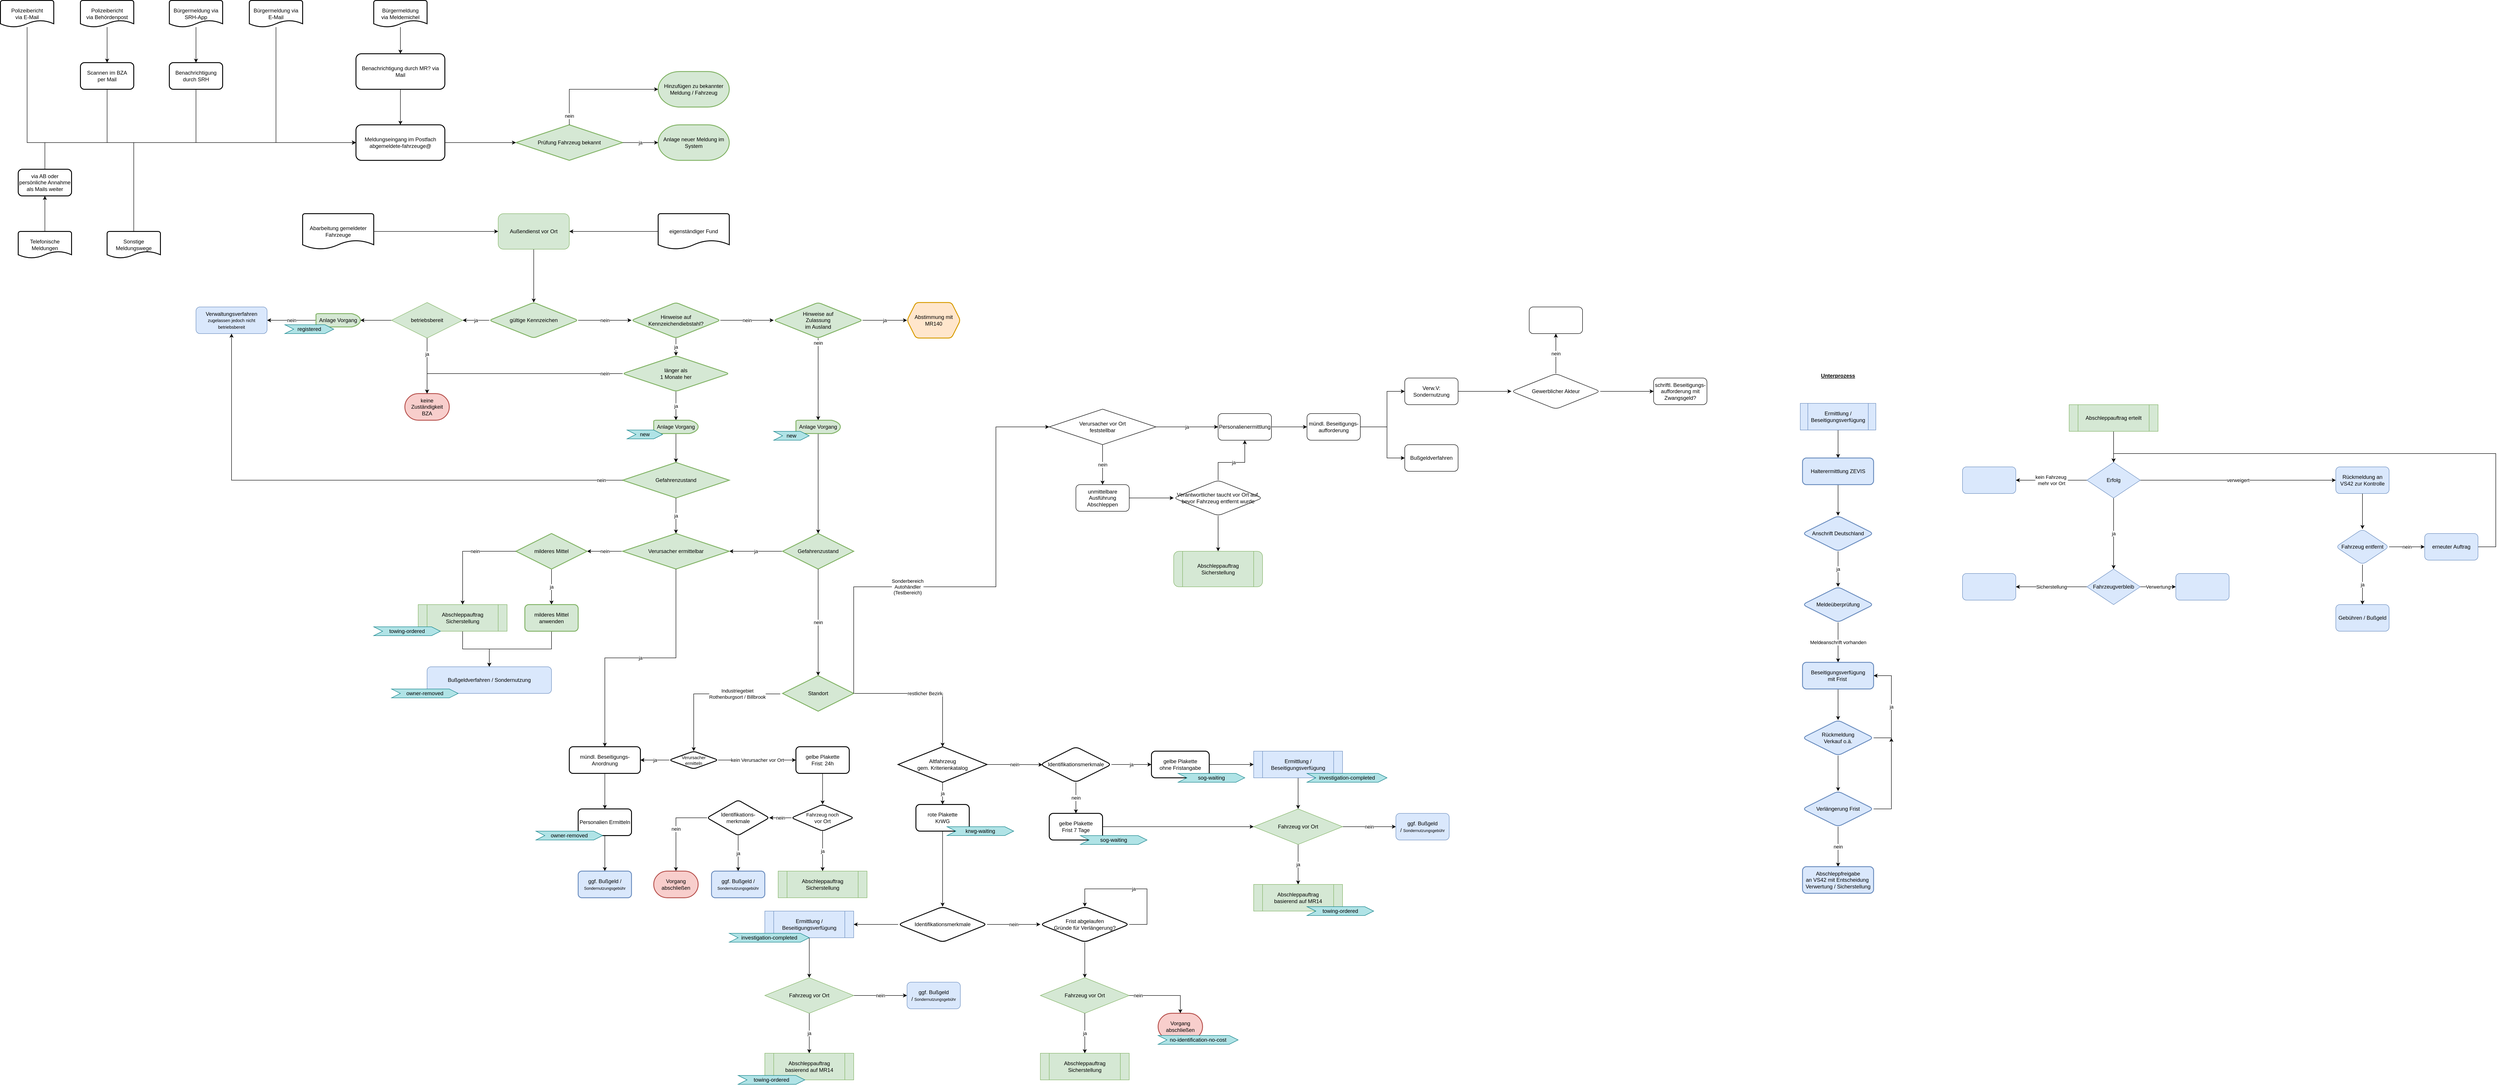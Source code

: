 <mxfile version="24.9.0">
  <diagram name="Seite-1" id="HveVZMX-7LfImhKmhp_b">
    <mxGraphModel dx="2599" dy="2411" grid="1" gridSize="10" guides="1" tooltips="1" connect="1" arrows="1" fold="1" page="1" pageScale="1" pageWidth="1169" pageHeight="1654" math="0" shadow="0">
      <root>
        <mxCell id="0" />
        <mxCell id="1" parent="0" />
        <mxCell id="gvst5AF2a0xxXVvo7113-15" value="restlicher Bezirk" style="edgeStyle=orthogonalEdgeStyle;rounded=0;orthogonalLoop=1;jettySize=auto;html=1;" parent="1" source="cveXAAd5tMvSlIGVYIJ7-2" target="gvst5AF2a0xxXVvo7113-14" edge="1">
          <mxGeometry relative="1" as="geometry" />
        </mxCell>
        <mxCell id="cveXAAd5tMvSlIGVYIJ7-2" value="Standort" style="strokeWidth=2;html=1;shape=mxgraph.flowchart.decision;whiteSpace=wrap;fillColor=#d5e8d4;strokeColor=#82b366;" parent="1" vertex="1">
          <mxGeometry x="760" y="800" width="160" height="80" as="geometry" />
        </mxCell>
        <mxCell id="cveXAAd5tMvSlIGVYIJ7-4" value="Industriegebiet&lt;div&gt;Rothenburgsort / Billbrook&lt;/div&gt;" style="endArrow=classic;html=1;rounded=0;exitX=-0.033;exitY=0.514;exitDx=0;exitDy=0;exitPerimeter=0;entryX=0.5;entryY=0;entryDx=0;entryDy=0;" parent="1" source="cveXAAd5tMvSlIGVYIJ7-2" target="aHFnWSv0snW7f39dgXMF-6" edge="1">
          <mxGeometry x="-0.4" width="50" height="50" relative="1" as="geometry">
            <mxPoint x="600" y="910" as="sourcePoint" />
            <mxPoint x="560" y="870" as="targetPoint" />
            <Array as="points">
              <mxPoint x="560" y="841" />
            </Array>
            <mxPoint as="offset" />
          </mxGeometry>
        </mxCell>
        <mxCell id="aHFnWSv0snW7f39dgXMF-9" value="ja" style="edgeStyle=orthogonalEdgeStyle;rounded=0;orthogonalLoop=1;jettySize=auto;html=1;" parent="1" source="aHFnWSv0snW7f39dgXMF-6" target="aHFnWSv0snW7f39dgXMF-8" edge="1">
          <mxGeometry relative="1" as="geometry" />
        </mxCell>
        <mxCell id="aHFnWSv0snW7f39dgXMF-16" value="kein Verursacher vor Ort" style="edgeStyle=orthogonalEdgeStyle;rounded=0;orthogonalLoop=1;jettySize=auto;html=1;" parent="1" source="aHFnWSv0snW7f39dgXMF-6" target="aHFnWSv0snW7f39dgXMF-15" edge="1">
          <mxGeometry relative="1" as="geometry" />
        </mxCell>
        <mxCell id="aHFnWSv0snW7f39dgXMF-6" value="&lt;div style=&quot;line-height: 100%;&quot;&gt;&lt;font style=&quot;font-size: 10px;&quot;&gt;Verursacher&lt;/font&gt;&lt;/div&gt;&lt;div style=&quot;line-height: 100%;&quot;&gt;&lt;font style=&quot;font-size: 11px;&quot;&gt;&lt;font style=&quot;font-size: 10px;&quot;&gt;ermitteln&lt;/font&gt;&lt;br&gt;&lt;/font&gt;&lt;/div&gt;" style="rhombus;whiteSpace=wrap;html=1;rounded=1;arcSize=14;strokeWidth=2;" parent="1" vertex="1">
          <mxGeometry x="505" y="970" width="110" height="40" as="geometry" />
        </mxCell>
        <mxCell id="aHFnWSv0snW7f39dgXMF-11" value="" style="edgeStyle=orthogonalEdgeStyle;rounded=0;orthogonalLoop=1;jettySize=auto;html=1;" parent="1" source="aHFnWSv0snW7f39dgXMF-8" target="aHFnWSv0snW7f39dgXMF-10" edge="1">
          <mxGeometry relative="1" as="geometry" />
        </mxCell>
        <mxCell id="aHFnWSv0snW7f39dgXMF-8" value="&lt;div&gt;mündl. Beseitigungs-&lt;/div&gt;&lt;div&gt;Anordnung&lt;br&gt;&lt;/div&gt;" style="whiteSpace=wrap;html=1;rounded=1;arcSize=14;strokeWidth=2;" parent="1" vertex="1">
          <mxGeometry x="280" y="960" width="160" height="60" as="geometry" />
        </mxCell>
        <mxCell id="aHFnWSv0snW7f39dgXMF-13" value="" style="edgeStyle=orthogonalEdgeStyle;rounded=0;orthogonalLoop=1;jettySize=auto;html=1;" parent="1" source="aHFnWSv0snW7f39dgXMF-10" target="aHFnWSv0snW7f39dgXMF-12" edge="1">
          <mxGeometry relative="1" as="geometry" />
        </mxCell>
        <mxCell id="aHFnWSv0snW7f39dgXMF-10" value="Personalien Ermitteln" style="whiteSpace=wrap;html=1;rounded=1;arcSize=14;strokeWidth=2;" parent="1" vertex="1">
          <mxGeometry x="300" y="1100" width="120" height="60" as="geometry" />
        </mxCell>
        <mxCell id="aHFnWSv0snW7f39dgXMF-12" value="ggf. Bußgeld / &lt;font style=&quot;font-size: 9px;&quot;&gt;Sondernutzungsgebühr&lt;/font&gt;" style="whiteSpace=wrap;html=1;rounded=1;arcSize=14;strokeWidth=2;fillColor=#dae8fc;strokeColor=#6c8ebf;" parent="1" vertex="1">
          <mxGeometry x="300" y="1240" width="120" height="60" as="geometry" />
        </mxCell>
        <mxCell id="aHFnWSv0snW7f39dgXMF-18" value="" style="edgeStyle=orthogonalEdgeStyle;rounded=0;orthogonalLoop=1;jettySize=auto;html=1;" parent="1" source="aHFnWSv0snW7f39dgXMF-15" target="aHFnWSv0snW7f39dgXMF-17" edge="1">
          <mxGeometry relative="1" as="geometry" />
        </mxCell>
        <mxCell id="aHFnWSv0snW7f39dgXMF-15" value="&lt;div&gt;gelbe Plakette&lt;/div&gt;&lt;div&gt;Frist: 24h&lt;br&gt;&lt;/div&gt;" style="whiteSpace=wrap;html=1;rounded=1;arcSize=14;strokeWidth=2;" parent="1" vertex="1">
          <mxGeometry x="790" y="960" width="120" height="60" as="geometry" />
        </mxCell>
        <mxCell id="aHFnWSv0snW7f39dgXMF-22" value="&lt;div&gt;nein&lt;/div&gt;" style="edgeStyle=orthogonalEdgeStyle;rounded=0;orthogonalLoop=1;jettySize=auto;html=1;" parent="1" source="aHFnWSv0snW7f39dgXMF-17" target="aHFnWSv0snW7f39dgXMF-21" edge="1">
          <mxGeometry relative="1" as="geometry" />
        </mxCell>
        <mxCell id="aHFnWSv0snW7f39dgXMF-28" value="ja" style="edgeStyle=orthogonalEdgeStyle;rounded=0;orthogonalLoop=1;jettySize=auto;html=1;entryX=0.5;entryY=0;entryDx=0;entryDy=0;" parent="1" source="aHFnWSv0snW7f39dgXMF-17" target="0-Z-aFg5bhClTdzB51h3-74" edge="1">
          <mxGeometry relative="1" as="geometry">
            <mxPoint x="890" y="1220" as="targetPoint" />
          </mxGeometry>
        </mxCell>
        <mxCell id="aHFnWSv0snW7f39dgXMF-17" value="&lt;div&gt;&lt;font style=&quot;font-size: 11px;&quot;&gt;Fahrzeug noch&lt;/font&gt;&lt;/div&gt;vor Ort" style="rhombus;whiteSpace=wrap;html=1;rounded=1;arcSize=14;strokeWidth=2;" parent="1" vertex="1">
          <mxGeometry x="780" y="1090" width="140" height="60" as="geometry" />
        </mxCell>
        <mxCell id="aHFnWSv0snW7f39dgXMF-24" value="nein" style="edgeStyle=orthogonalEdgeStyle;rounded=0;orthogonalLoop=1;jettySize=auto;html=1;entryX=0.5;entryY=0;entryDx=0;entryDy=0;entryPerimeter=0;" parent="1" source="aHFnWSv0snW7f39dgXMF-21" target="aHFnWSv0snW7f39dgXMF-43" edge="1">
          <mxGeometry relative="1" as="geometry">
            <mxPoint x="520" y="1240.0" as="targetPoint" />
          </mxGeometry>
        </mxCell>
        <mxCell id="aHFnWSv0snW7f39dgXMF-26" value="ja" style="edgeStyle=orthogonalEdgeStyle;rounded=0;orthogonalLoop=1;jettySize=auto;html=1;" parent="1" source="aHFnWSv0snW7f39dgXMF-21" target="aHFnWSv0snW7f39dgXMF-25" edge="1">
          <mxGeometry relative="1" as="geometry" />
        </mxCell>
        <mxCell id="aHFnWSv0snW7f39dgXMF-21" value="&lt;div&gt;Identifikations-&lt;/div&gt;&lt;div&gt;merkmale&lt;/div&gt;" style="rhombus;whiteSpace=wrap;html=1;rounded=1;arcSize=14;strokeWidth=2;" parent="1" vertex="1">
          <mxGeometry x="590" y="1080" width="140" height="80" as="geometry" />
        </mxCell>
        <mxCell id="aHFnWSv0snW7f39dgXMF-25" value="ggf. Bußgeld / &lt;font style=&quot;font-size: 9px;&quot;&gt;Sondernutzungsgebühr&lt;/font&gt;" style="whiteSpace=wrap;html=1;rounded=1;arcSize=14;strokeWidth=2;fillColor=#dae8fc;strokeColor=#6c8ebf;" parent="1" vertex="1">
          <mxGeometry x="600" y="1240" width="120" height="60" as="geometry" />
        </mxCell>
        <mxCell id="aHFnWSv0snW7f39dgXMF-52" value="ja" style="edgeStyle=orthogonalEdgeStyle;rounded=0;orthogonalLoop=1;jettySize=auto;html=1;" parent="1" source="aHFnWSv0snW7f39dgXMF-29" target="aHFnWSv0snW7f39dgXMF-51" edge="1">
          <mxGeometry relative="1" as="geometry" />
        </mxCell>
        <mxCell id="aHFnWSv0snW7f39dgXMF-29" value="Gefahrenzustand" style="rhombus;whiteSpace=wrap;html=1;strokeWidth=2;fillColor=#d5e8d4;strokeColor=#82b366;" parent="1" vertex="1">
          <mxGeometry x="760" y="480" width="160" height="80" as="geometry" />
        </mxCell>
        <mxCell id="aHFnWSv0snW7f39dgXMF-31" value="nein" style="endArrow=classic;html=1;rounded=0;exitX=0.5;exitY=1;exitDx=0;exitDy=0;entryX=0.5;entryY=0;entryDx=0;entryDy=0;entryPerimeter=0;" parent="1" source="aHFnWSv0snW7f39dgXMF-29" target="cveXAAd5tMvSlIGVYIJ7-2" edge="1">
          <mxGeometry width="50" height="50" relative="1" as="geometry">
            <mxPoint x="550" y="640" as="sourcePoint" />
            <mxPoint x="600" y="590" as="targetPoint" />
            <Array as="points" />
          </mxGeometry>
        </mxCell>
        <mxCell id="aHFnWSv0snW7f39dgXMF-39" value="&lt;div&gt;nein&lt;/div&gt;" style="edgeStyle=orthogonalEdgeStyle;rounded=0;orthogonalLoop=1;jettySize=auto;html=1;" parent="1" source="aHFnWSv0snW7f39dgXMF-36" target="aHFnWSv0snW7f39dgXMF-38" edge="1">
          <mxGeometry relative="1" as="geometry" />
        </mxCell>
        <mxCell id="aHFnWSv0snW7f39dgXMF-36" value="gültige Kennzeichen" style="rhombus;whiteSpace=wrap;html=1;rounded=1;arcSize=14;strokeWidth=2;fillColor=#d5e8d4;strokeColor=#82b366;" parent="1" vertex="1">
          <mxGeometry x="100" y="-40" width="200" height="80" as="geometry" />
        </mxCell>
        <mxCell id="aHFnWSv0snW7f39dgXMF-47" value="&lt;div&gt;nein&lt;/div&gt;" style="edgeStyle=orthogonalEdgeStyle;rounded=0;orthogonalLoop=1;jettySize=auto;html=1;" parent="1" source="aHFnWSv0snW7f39dgXMF-38" target="aHFnWSv0snW7f39dgXMF-46" edge="1">
          <mxGeometry relative="1" as="geometry" />
        </mxCell>
        <mxCell id="gvst5AF2a0xxXVvo7113-8" value="ja" style="edgeStyle=orthogonalEdgeStyle;rounded=0;orthogonalLoop=1;jettySize=auto;html=1;" parent="1" source="aHFnWSv0snW7f39dgXMF-38" target="gvst5AF2a0xxXVvo7113-7" edge="1">
          <mxGeometry relative="1" as="geometry" />
        </mxCell>
        <mxCell id="aHFnWSv0snW7f39dgXMF-38" value="Hinweise auf&lt;div&gt;Kennzeichendiebstahl?&lt;/div&gt;" style="rhombus;whiteSpace=wrap;html=1;rounded=1;arcSize=14;strokeWidth=2;fillColor=#d5e8d4;strokeColor=#82b366;" parent="1" vertex="1">
          <mxGeometry x="420" y="-40" width="200" height="80" as="geometry" />
        </mxCell>
        <mxCell id="aHFnWSv0snW7f39dgXMF-43" value="Vorgang abschließen" style="strokeWidth=2;html=1;shape=mxgraph.flowchart.terminator;whiteSpace=wrap;fillColor=#f8cecc;strokeColor=#b85450;" parent="1" vertex="1">
          <mxGeometry x="470" y="1240" width="100" height="60" as="geometry" />
        </mxCell>
        <mxCell id="aHFnWSv0snW7f39dgXMF-44" value="&lt;div&gt;ja&lt;/div&gt;" style="endArrow=classic;html=1;rounded=0;exitX=0;exitY=0.5;exitDx=0;exitDy=0;entryX=1;entryY=0.5;entryDx=0;entryDy=0;" parent="1" source="aHFnWSv0snW7f39dgXMF-36" target="gvst5AF2a0xxXVvo7113-2" edge="1">
          <mxGeometry width="50" height="50" relative="1" as="geometry">
            <mxPoint x="190" y="85" as="sourcePoint" />
            <mxPoint x="70" y="45" as="targetPoint" />
          </mxGeometry>
        </mxCell>
        <mxCell id="aHFnWSv0snW7f39dgXMF-50" value="ja" style="edgeStyle=orthogonalEdgeStyle;rounded=0;orthogonalLoop=1;jettySize=auto;html=1;" parent="1" source="aHFnWSv0snW7f39dgXMF-46" target="aHFnWSv0snW7f39dgXMF-49" edge="1">
          <mxGeometry relative="1" as="geometry" />
        </mxCell>
        <mxCell id="aHFnWSv0snW7f39dgXMF-46" value="&lt;div&gt;Hinweise auf&lt;/div&gt;&lt;div&gt;Zulassung&lt;/div&gt;&lt;div&gt;im Ausland&lt;/div&gt;" style="rhombus;whiteSpace=wrap;html=1;rounded=1;arcSize=14;strokeWidth=2;fillColor=#d5e8d4;strokeColor=#82b366;" parent="1" vertex="1">
          <mxGeometry x="740" y="-40" width="200" height="80" as="geometry" />
        </mxCell>
        <mxCell id="aHFnWSv0snW7f39dgXMF-48" value="nein" style="endArrow=classic;html=1;rounded=0;exitX=0.5;exitY=1;exitDx=0;exitDy=0;entryX=0.5;entryY=0;entryDx=0;entryDy=0;entryPerimeter=0;" parent="1" source="aHFnWSv0snW7f39dgXMF-46" target="rZ0vq1LoBwSU4AF1OaNH-77" edge="1">
          <mxGeometry x="-0.885" width="50" height="50" relative="1" as="geometry">
            <mxPoint x="700" y="200" as="sourcePoint" />
            <mxPoint x="950" y="220" as="targetPoint" />
            <Array as="points" />
            <mxPoint as="offset" />
          </mxGeometry>
        </mxCell>
        <mxCell id="aHFnWSv0snW7f39dgXMF-49" value="&lt;div&gt;Abstimmung mit&lt;/div&gt;&lt;div&gt;MR140&lt;br&gt;&lt;/div&gt;" style="shape=hexagon;perimeter=hexagonPerimeter2;whiteSpace=wrap;html=1;fixedSize=1;rounded=1;arcSize=14;strokeWidth=2;fillColor=#ffe6cc;strokeColor=#d79b00;" parent="1" vertex="1">
          <mxGeometry x="1040" y="-40" width="120" height="80" as="geometry" />
        </mxCell>
        <mxCell id="aHFnWSv0snW7f39dgXMF-54" value="nein" style="edgeStyle=orthogonalEdgeStyle;rounded=0;orthogonalLoop=1;jettySize=auto;html=1;" parent="1" source="aHFnWSv0snW7f39dgXMF-51" target="aHFnWSv0snW7f39dgXMF-53" edge="1">
          <mxGeometry relative="1" as="geometry" />
        </mxCell>
        <mxCell id="aHFnWSv0snW7f39dgXMF-51" value="Verursacher ermittelbar" style="rhombus;whiteSpace=wrap;html=1;strokeWidth=2;fillColor=#d5e8d4;strokeColor=#82b366;" parent="1" vertex="1">
          <mxGeometry x="400" y="480" width="240" height="80" as="geometry" />
        </mxCell>
        <mxCell id="aHFnWSv0snW7f39dgXMF-60" value="ja" style="edgeStyle=orthogonalEdgeStyle;rounded=0;orthogonalLoop=1;jettySize=auto;html=1;" parent="1" source="aHFnWSv0snW7f39dgXMF-53" target="aHFnWSv0snW7f39dgXMF-59" edge="1">
          <mxGeometry relative="1" as="geometry" />
        </mxCell>
        <mxCell id="aHFnWSv0snW7f39dgXMF-53" value="milderes Mittel" style="rhombus;whiteSpace=wrap;html=1;strokeWidth=2;fillColor=#d5e8d4;strokeColor=#82b366;" parent="1" vertex="1">
          <mxGeometry x="160" y="480" width="160" height="80" as="geometry" />
        </mxCell>
        <mxCell id="rZ0vq1LoBwSU4AF1OaNH-81" style="edgeStyle=orthogonalEdgeStyle;rounded=0;orthogonalLoop=1;jettySize=auto;html=1;exitX=0.5;exitY=1;exitDx=0;exitDy=0;entryX=0.5;entryY=0;entryDx=0;entryDy=0;" parent="1" source="aHFnWSv0snW7f39dgXMF-59" target="rZ0vq1LoBwSU4AF1OaNH-79" edge="1">
          <mxGeometry relative="1" as="geometry" />
        </mxCell>
        <mxCell id="aHFnWSv0snW7f39dgXMF-59" value="milderes Mittel anwenden" style="whiteSpace=wrap;html=1;strokeWidth=2;rounded=1;fillColor=#d5e8d4;strokeColor=#82b366;" parent="1" vertex="1">
          <mxGeometry x="180" y="640" width="120" height="60" as="geometry" />
        </mxCell>
        <mxCell id="aHFnWSv0snW7f39dgXMF-61" value="nein" style="endArrow=classic;html=1;rounded=0;exitX=0;exitY=0.5;exitDx=0;exitDy=0;entryX=0.5;entryY=0;entryDx=0;entryDy=0;" parent="1" source="aHFnWSv0snW7f39dgXMF-53" target="0-Z-aFg5bhClTdzB51h3-75" edge="1">
          <mxGeometry x="-0.231" width="50" height="50" relative="1" as="geometry">
            <mxPoint x="520" y="590" as="sourcePoint" />
            <mxPoint x="130" y="640" as="targetPoint" />
            <Array as="points">
              <mxPoint x="40" y="520" />
            </Array>
            <mxPoint as="offset" />
          </mxGeometry>
        </mxCell>
        <mxCell id="gvst5AF2a0xxXVvo7113-1" value="keine Zuständigkeit BZA" style="strokeWidth=2;html=1;shape=mxgraph.flowchart.terminator;whiteSpace=wrap;fillColor=#f8cecc;strokeColor=#b85450;" parent="1" vertex="1">
          <mxGeometry x="-90" y="165" width="100" height="60" as="geometry" />
        </mxCell>
        <mxCell id="gvst5AF2a0xxXVvo7113-6" value="nein" style="edgeStyle=orthogonalEdgeStyle;rounded=0;orthogonalLoop=1;jettySize=auto;html=1;exitX=0;exitY=0.5;exitDx=0;exitDy=0;exitPerimeter=0;" parent="1" source="7TK1gLJYJRCepAhIFpsI-8" target="gvst5AF2a0xxXVvo7113-5" edge="1">
          <mxGeometry relative="1" as="geometry" />
        </mxCell>
        <mxCell id="7TK1gLJYJRCepAhIFpsI-9" style="edgeStyle=orthogonalEdgeStyle;rounded=0;orthogonalLoop=1;jettySize=auto;html=1;exitX=0;exitY=0.5;exitDx=0;exitDy=0;" edge="1" parent="1" source="gvst5AF2a0xxXVvo7113-2" target="7TK1gLJYJRCepAhIFpsI-8">
          <mxGeometry relative="1" as="geometry" />
        </mxCell>
        <mxCell id="gvst5AF2a0xxXVvo7113-2" value="betriebsbereit" style="rhombus;whiteSpace=wrap;html=1;fillColor=#d5e8d4;strokeColor=#82b366;" parent="1" vertex="1">
          <mxGeometry x="-120" y="-40" width="160" height="80" as="geometry" />
        </mxCell>
        <mxCell id="gvst5AF2a0xxXVvo7113-4" value="&lt;div&gt;ja&lt;/div&gt;" style="endArrow=classic;html=1;rounded=0;exitX=0.5;exitY=1;exitDx=0;exitDy=0;entryX=0.5;entryY=0;entryDx=0;entryDy=0;entryPerimeter=0;" parent="1" source="gvst5AF2a0xxXVvo7113-2" target="gvst5AF2a0xxXVvo7113-1" edge="1">
          <mxGeometry x="-0.429" width="50" height="50" relative="1" as="geometry">
            <mxPoint x="-10" y="65" as="sourcePoint" />
            <mxPoint x="40" y="15" as="targetPoint" />
            <Array as="points" />
            <mxPoint as="offset" />
          </mxGeometry>
        </mxCell>
        <mxCell id="gvst5AF2a0xxXVvo7113-5" value="&lt;div&gt;Verwaltungsverfahren&lt;/div&gt;&lt;div&gt;&lt;font style=&quot;font-size: 10px;&quot;&gt;zugelassen jedoch nicht betriebsbereit&lt;/font&gt;&lt;br&gt;&lt;/div&gt;" style="whiteSpace=wrap;html=1;rounded=1;fillColor=#dae8fc;strokeColor=#6c8ebf;" parent="1" vertex="1">
          <mxGeometry x="-560" y="-30" width="160" height="60" as="geometry" />
        </mxCell>
        <mxCell id="gvst5AF2a0xxXVvo7113-7" value="&lt;div&gt;länger als&lt;/div&gt;&lt;div&gt;1 Monate her&lt;/div&gt;" style="rhombus;whiteSpace=wrap;html=1;rounded=1;arcSize=14;strokeWidth=2;fillColor=#d5e8d4;strokeColor=#82b366;" parent="1" vertex="1">
          <mxGeometry x="400" y="80" width="240" height="80" as="geometry" />
        </mxCell>
        <mxCell id="gvst5AF2a0xxXVvo7113-9" value="nein" style="endArrow=classic;html=1;rounded=0;exitX=0;exitY=0.5;exitDx=0;exitDy=0;entryX=0.5;entryY=0;entryDx=0;entryDy=0;entryPerimeter=0;" parent="1" source="gvst5AF2a0xxXVvo7113-7" target="gvst5AF2a0xxXVvo7113-1" edge="1">
          <mxGeometry x="-0.833" width="50" height="50" relative="1" as="geometry">
            <mxPoint x="15" y="155" as="sourcePoint" />
            <mxPoint x="65" y="105" as="targetPoint" />
            <Array as="points">
              <mxPoint x="-40" y="120" />
            </Array>
            <mxPoint as="offset" />
          </mxGeometry>
        </mxCell>
        <mxCell id="gvst5AF2a0xxXVvo7113-10" value="Gefahrenzustand" style="rhombus;whiteSpace=wrap;html=1;strokeWidth=2;fillColor=#d5e8d4;strokeColor=#82b366;" parent="1" vertex="1">
          <mxGeometry x="400" y="320" width="240" height="80" as="geometry" />
        </mxCell>
        <mxCell id="gvst5AF2a0xxXVvo7113-11" value="ja" style="endArrow=classic;html=1;rounded=0;exitX=0.5;exitY=1;exitDx=0;exitDy=0;entryX=0.5;entryY=0;entryDx=0;entryDy=0;entryPerimeter=0;" parent="1" source="gvst5AF2a0xxXVvo7113-7" target="rZ0vq1LoBwSU4AF1OaNH-74" edge="1">
          <mxGeometry width="50" height="50" relative="1" as="geometry">
            <mxPoint x="295" y="245" as="sourcePoint" />
            <mxPoint x="600" y="175" as="targetPoint" />
          </mxGeometry>
        </mxCell>
        <mxCell id="gvst5AF2a0xxXVvo7113-12" value="ja" style="endArrow=classic;html=1;rounded=0;entryX=0.5;entryY=0;entryDx=0;entryDy=0;exitX=0.5;exitY=1;exitDx=0;exitDy=0;" parent="1" source="gvst5AF2a0xxXVvo7113-10" target="aHFnWSv0snW7f39dgXMF-51" edge="1">
          <mxGeometry width="50" height="50" relative="1" as="geometry">
            <mxPoint x="265" y="480" as="sourcePoint" />
            <mxPoint x="315" y="430" as="targetPoint" />
            <Array as="points" />
          </mxGeometry>
        </mxCell>
        <mxCell id="gvst5AF2a0xxXVvo7113-13" value="nein" style="endArrow=classic;html=1;rounded=0;entryX=0.5;entryY=1;entryDx=0;entryDy=0;exitX=0;exitY=0.5;exitDx=0;exitDy=0;" parent="1" source="gvst5AF2a0xxXVvo7113-10" target="gvst5AF2a0xxXVvo7113-5" edge="1">
          <mxGeometry x="-0.92" width="50" height="50" relative="1" as="geometry">
            <mxPoint x="30" y="235" as="sourcePoint" />
            <mxPoint x="80" y="185" as="targetPoint" />
            <Array as="points">
              <mxPoint x="-480" y="360" />
            </Array>
            <mxPoint as="offset" />
          </mxGeometry>
        </mxCell>
        <mxCell id="gvst5AF2a0xxXVvo7113-17" value="ja" style="edgeStyle=orthogonalEdgeStyle;rounded=0;orthogonalLoop=1;jettySize=auto;html=1;" parent="1" source="gvst5AF2a0xxXVvo7113-14" target="gvst5AF2a0xxXVvo7113-16" edge="1">
          <mxGeometry relative="1" as="geometry" />
        </mxCell>
        <mxCell id="gvst5AF2a0xxXVvo7113-40" value="nein" style="edgeStyle=orthogonalEdgeStyle;rounded=0;orthogonalLoop=1;jettySize=auto;html=1;entryX=0.03;entryY=0.506;entryDx=0;entryDy=0;entryPerimeter=0;" parent="1" source="gvst5AF2a0xxXVvo7113-14" target="gvst5AF2a0xxXVvo7113-41" edge="1">
          <mxGeometry relative="1" as="geometry">
            <mxPoint x="1340.0" y="1000.0" as="targetPoint" />
          </mxGeometry>
        </mxCell>
        <mxCell id="gvst5AF2a0xxXVvo7113-14" value="&lt;div&gt;Altfahrzeug&lt;/div&gt;&lt;div&gt;gem. Kriterienkatalog&lt;br&gt;&lt;/div&gt;" style="rhombus;whiteSpace=wrap;html=1;strokeWidth=2;" parent="1" vertex="1">
          <mxGeometry x="1020" y="960" width="200" height="80" as="geometry" />
        </mxCell>
        <mxCell id="gvst5AF2a0xxXVvo7113-19" value="" style="edgeStyle=orthogonalEdgeStyle;rounded=0;orthogonalLoop=1;jettySize=auto;html=1;" parent="1" source="gvst5AF2a0xxXVvo7113-16" target="gvst5AF2a0xxXVvo7113-18" edge="1">
          <mxGeometry relative="1" as="geometry" />
        </mxCell>
        <mxCell id="gvst5AF2a0xxXVvo7113-16" value="&lt;div&gt;rote Plakette&lt;/div&gt;&lt;div&gt;KrWG&lt;br&gt;&lt;/div&gt;" style="rounded=1;whiteSpace=wrap;html=1;strokeWidth=2;" parent="1" vertex="1">
          <mxGeometry x="1060" y="1090" width="120" height="60" as="geometry" />
        </mxCell>
        <mxCell id="gvst5AF2a0xxXVvo7113-29" value="nein" style="edgeStyle=orthogonalEdgeStyle;rounded=0;orthogonalLoop=1;jettySize=auto;html=1;" parent="1" source="gvst5AF2a0xxXVvo7113-18" target="gvst5AF2a0xxXVvo7113-28" edge="1">
          <mxGeometry relative="1" as="geometry" />
        </mxCell>
        <mxCell id="gvst5AF2a0xxXVvo7113-18" value="Identifikationsmerkmale" style="rhombus;whiteSpace=wrap;html=1;rounded=1;strokeWidth=2;" parent="1" vertex="1">
          <mxGeometry x="1020" y="1320" width="200" height="80" as="geometry" />
        </mxCell>
        <mxCell id="gvst5AF2a0xxXVvo7113-32" value="" style="edgeStyle=orthogonalEdgeStyle;rounded=0;orthogonalLoop=1;jettySize=auto;html=1;entryX=0.5;entryY=0;entryDx=0;entryDy=0;" parent="1" source="gvst5AF2a0xxXVvo7113-28" target="7TK1gLJYJRCepAhIFpsI-1" edge="1">
          <mxGeometry relative="1" as="geometry">
            <mxPoint x="1440" y="1510" as="targetPoint" />
          </mxGeometry>
        </mxCell>
        <mxCell id="gvst5AF2a0xxXVvo7113-28" value="&lt;div&gt;Frist abgelaufen&lt;/div&gt;&lt;div&gt;Gründe für Verlängerung?&lt;br&gt;&lt;/div&gt;" style="rhombus;whiteSpace=wrap;html=1;rounded=1;strokeWidth=2;" parent="1" vertex="1">
          <mxGeometry x="1340" y="1320" width="200" height="80" as="geometry" />
        </mxCell>
        <mxCell id="gvst5AF2a0xxXVvo7113-30" value="ja" style="endArrow=classic;html=1;rounded=0;exitX=1;exitY=0.5;exitDx=0;exitDy=0;entryX=0.5;entryY=0;entryDx=0;entryDy=0;" parent="1" source="gvst5AF2a0xxXVvo7113-28" target="gvst5AF2a0xxXVvo7113-28" edge="1">
          <mxGeometry width="50" height="50" relative="1" as="geometry">
            <mxPoint x="1410" y="1350" as="sourcePoint" />
            <mxPoint x="1460" y="1300" as="targetPoint" />
            <Array as="points">
              <mxPoint x="1580" y="1360" />
              <mxPoint x="1580" y="1280" />
              <mxPoint x="1440" y="1280" />
            </Array>
          </mxGeometry>
        </mxCell>
        <mxCell id="gvst5AF2a0xxXVvo7113-44" value="nein" style="edgeStyle=orthogonalEdgeStyle;rounded=0;orthogonalLoop=1;jettySize=auto;html=1;" parent="1" source="gvst5AF2a0xxXVvo7113-41" target="gvst5AF2a0xxXVvo7113-43" edge="1">
          <mxGeometry relative="1" as="geometry" />
        </mxCell>
        <mxCell id="gvst5AF2a0xxXVvo7113-46" value="ja" style="edgeStyle=orthogonalEdgeStyle;rounded=0;orthogonalLoop=1;jettySize=auto;html=1;" parent="1" source="gvst5AF2a0xxXVvo7113-41" target="gvst5AF2a0xxXVvo7113-45" edge="1">
          <mxGeometry relative="1" as="geometry" />
        </mxCell>
        <mxCell id="gvst5AF2a0xxXVvo7113-41" value="Identifikationsmerkmale" style="rhombus;whiteSpace=wrap;html=1;rounded=1;strokeWidth=2;" parent="1" vertex="1">
          <mxGeometry x="1340" y="960" width="160" height="80" as="geometry" />
        </mxCell>
        <mxCell id="gvst5AF2a0xxXVvo7113-43" value="&lt;div&gt;gelbe Plakette&lt;/div&gt;&lt;div&gt;Frist 7 Tage&lt;br&gt;&lt;/div&gt;" style="rounded=1;whiteSpace=wrap;html=1;strokeWidth=2;" parent="1" vertex="1">
          <mxGeometry x="1360" y="1110" width="120" height="60" as="geometry" />
        </mxCell>
        <mxCell id="0-Z-aFg5bhClTdzB51h3-4" value="" style="edgeStyle=orthogonalEdgeStyle;rounded=0;orthogonalLoop=1;jettySize=auto;html=1;entryX=0;entryY=0.5;entryDx=0;entryDy=0;" parent="1" source="gvst5AF2a0xxXVvo7113-45" target="0-Z-aFg5bhClTdzB51h3-33" edge="1">
          <mxGeometry relative="1" as="geometry">
            <mxPoint x="1790" y="950" as="targetPoint" />
          </mxGeometry>
        </mxCell>
        <mxCell id="gvst5AF2a0xxXVvo7113-45" value="&lt;div&gt;gelbe Plakette&lt;/div&gt;&lt;div&gt;ohne Fristangabe&lt;br&gt;&lt;/div&gt;" style="rounded=1;whiteSpace=wrap;html=1;strokeWidth=2;" parent="1" vertex="1">
          <mxGeometry x="1590" y="970" width="130" height="60" as="geometry" />
        </mxCell>
        <mxCell id="0-Z-aFg5bhClTdzB51h3-10" value="" style="edgeStyle=orthogonalEdgeStyle;rounded=0;orthogonalLoop=1;jettySize=auto;html=1;exitX=0.5;exitY=1;exitDx=0;exitDy=0;" parent="1" source="0-Z-aFg5bhClTdzB51h3-34" target="0-Z-aFg5bhClTdzB51h3-9" edge="1">
          <mxGeometry relative="1" as="geometry">
            <mxPoint x="3135" y="270" as="sourcePoint" />
          </mxGeometry>
        </mxCell>
        <mxCell id="0-Z-aFg5bhClTdzB51h3-7" value="&lt;u&gt;&lt;b&gt;Unterprozess&lt;/b&gt;&lt;/u&gt;" style="text;html=1;align=center;verticalAlign=middle;whiteSpace=wrap;rounded=0;" parent="1" vertex="1">
          <mxGeometry x="3055" y="110" width="160" height="30" as="geometry" />
        </mxCell>
        <mxCell id="0-Z-aFg5bhClTdzB51h3-12" value="" style="edgeStyle=orthogonalEdgeStyle;rounded=0;orthogonalLoop=1;jettySize=auto;html=1;" parent="1" source="0-Z-aFg5bhClTdzB51h3-9" target="0-Z-aFg5bhClTdzB51h3-11" edge="1">
          <mxGeometry relative="1" as="geometry" />
        </mxCell>
        <mxCell id="0-Z-aFg5bhClTdzB51h3-9" value="Halterermittlung ZEVIS" style="rounded=1;whiteSpace=wrap;html=1;fillColor=#dae8fc;strokeColor=#6c8ebf;strokeWidth=2;" parent="1" vertex="1">
          <mxGeometry x="3055" y="310" width="160" height="60" as="geometry" />
        </mxCell>
        <mxCell id="0-Z-aFg5bhClTdzB51h3-14" value="ja" style="edgeStyle=orthogonalEdgeStyle;rounded=0;orthogonalLoop=1;jettySize=auto;html=1;" parent="1" source="0-Z-aFg5bhClTdzB51h3-11" target="0-Z-aFg5bhClTdzB51h3-13" edge="1">
          <mxGeometry relative="1" as="geometry" />
        </mxCell>
        <mxCell id="0-Z-aFg5bhClTdzB51h3-11" value="Anschrift Deutschland" style="rhombus;whiteSpace=wrap;html=1;fillColor=#dae8fc;strokeColor=#6c8ebf;rounded=1;strokeWidth=2;" parent="1" vertex="1">
          <mxGeometry x="3055" y="440" width="160" height="80" as="geometry" />
        </mxCell>
        <mxCell id="0-Z-aFg5bhClTdzB51h3-16" value="Meldeanschrift vorhanden" style="edgeStyle=orthogonalEdgeStyle;rounded=0;orthogonalLoop=1;jettySize=auto;html=1;" parent="1" source="0-Z-aFg5bhClTdzB51h3-13" target="0-Z-aFg5bhClTdzB51h3-15" edge="1">
          <mxGeometry relative="1" as="geometry" />
        </mxCell>
        <mxCell id="0-Z-aFg5bhClTdzB51h3-13" value="Meldeüberprüfung" style="rhombus;whiteSpace=wrap;html=1;fillColor=#dae8fc;strokeColor=#6c8ebf;rounded=1;strokeWidth=2;" parent="1" vertex="1">
          <mxGeometry x="3055" y="600" width="160" height="80" as="geometry" />
        </mxCell>
        <mxCell id="0-Z-aFg5bhClTdzB51h3-18" value="" style="edgeStyle=orthogonalEdgeStyle;rounded=0;orthogonalLoop=1;jettySize=auto;html=1;" parent="1" source="0-Z-aFg5bhClTdzB51h3-15" target="0-Z-aFg5bhClTdzB51h3-17" edge="1">
          <mxGeometry relative="1" as="geometry" />
        </mxCell>
        <mxCell id="0-Z-aFg5bhClTdzB51h3-15" value="Beseitigungsverfügung&lt;div&gt;mit Frist&amp;nbsp;&lt;/div&gt;" style="whiteSpace=wrap;html=1;fillColor=#dae8fc;strokeColor=#6c8ebf;rounded=1;strokeWidth=2;" parent="1" vertex="1">
          <mxGeometry x="3055" y="770" width="160" height="60" as="geometry" />
        </mxCell>
        <mxCell id="0-Z-aFg5bhClTdzB51h3-21" value="" style="edgeStyle=orthogonalEdgeStyle;rounded=0;orthogonalLoop=1;jettySize=auto;html=1;" parent="1" source="0-Z-aFg5bhClTdzB51h3-17" target="0-Z-aFg5bhClTdzB51h3-20" edge="1">
          <mxGeometry relative="1" as="geometry" />
        </mxCell>
        <mxCell id="0-Z-aFg5bhClTdzB51h3-17" value="Rückmeldung&lt;div&gt;Verkauf o.ä.&lt;/div&gt;" style="rhombus;whiteSpace=wrap;html=1;fillColor=#dae8fc;strokeColor=#6c8ebf;rounded=1;strokeWidth=2;" parent="1" vertex="1">
          <mxGeometry x="3055" y="900" width="160" height="80" as="geometry" />
        </mxCell>
        <mxCell id="0-Z-aFg5bhClTdzB51h3-19" value="ja" style="endArrow=classic;html=1;rounded=0;entryX=1;entryY=0.5;entryDx=0;entryDy=0;exitX=1;exitY=0.5;exitDx=0;exitDy=0;" parent="1" source="0-Z-aFg5bhClTdzB51h3-17" target="0-Z-aFg5bhClTdzB51h3-15" edge="1">
          <mxGeometry width="50" height="50" relative="1" as="geometry">
            <mxPoint x="3245" y="950" as="sourcePoint" />
            <mxPoint x="3275" y="830" as="targetPoint" />
            <Array as="points">
              <mxPoint x="3255" y="940" />
              <mxPoint x="3255" y="800" />
            </Array>
          </mxGeometry>
        </mxCell>
        <mxCell id="0-Z-aFg5bhClTdzB51h3-25" value="nein" style="edgeStyle=orthogonalEdgeStyle;rounded=0;orthogonalLoop=1;jettySize=auto;html=1;" parent="1" source="0-Z-aFg5bhClTdzB51h3-20" target="0-Z-aFg5bhClTdzB51h3-24" edge="1">
          <mxGeometry relative="1" as="geometry" />
        </mxCell>
        <mxCell id="0-Z-aFg5bhClTdzB51h3-20" value="Verlängerung Frist" style="rhombus;whiteSpace=wrap;html=1;fillColor=#dae8fc;strokeColor=#6c8ebf;rounded=1;strokeWidth=2;" parent="1" vertex="1">
          <mxGeometry x="3055" y="1060" width="160" height="80" as="geometry" />
        </mxCell>
        <mxCell id="0-Z-aFg5bhClTdzB51h3-24" value="Abschleppfreigabe&lt;div&gt;an VS42 mit Entscheidung&amp;nbsp;&lt;/div&gt;&lt;div&gt;Verwertung / Sicherstellung&lt;/div&gt;" style="rounded=1;whiteSpace=wrap;html=1;fillColor=#dae8fc;strokeColor=#6c8ebf;strokeWidth=2;" parent="1" vertex="1">
          <mxGeometry x="3055" y="1230" width="160" height="60" as="geometry" />
        </mxCell>
        <mxCell id="0-Z-aFg5bhClTdzB51h3-26" value="" style="endArrow=classic;html=1;rounded=0;exitX=1;exitY=0.5;exitDx=0;exitDy=0;" parent="1" source="0-Z-aFg5bhClTdzB51h3-20" edge="1">
          <mxGeometry width="50" height="50" relative="1" as="geometry">
            <mxPoint x="3285" y="1010" as="sourcePoint" />
            <mxPoint x="3255" y="940" as="targetPoint" />
            <Array as="points">
              <mxPoint x="3255" y="1100" />
            </Array>
          </mxGeometry>
        </mxCell>
        <mxCell id="0-Z-aFg5bhClTdzB51h3-28" value="Ermittlung / Beseitigungsverfügung" style="shape=process;whiteSpace=wrap;html=1;backgroundOutline=1;fillColor=#dae8fc;strokeColor=#6c8ebf;" parent="1" vertex="1">
          <mxGeometry x="720" y="1330" width="200" height="60" as="geometry" />
        </mxCell>
        <mxCell id="0-Z-aFg5bhClTdzB51h3-31" value="" style="endArrow=classic;html=1;rounded=0;exitX=0;exitY=0.5;exitDx=0;exitDy=0;entryX=1;entryY=0.5;entryDx=0;entryDy=0;" parent="1" source="gvst5AF2a0xxXVvo7113-18" target="0-Z-aFg5bhClTdzB51h3-28" edge="1">
          <mxGeometry width="50" height="50" relative="1" as="geometry">
            <mxPoint x="900" y="1480" as="sourcePoint" />
            <mxPoint x="950" y="1430" as="targetPoint" />
          </mxGeometry>
        </mxCell>
        <mxCell id="0-Z-aFg5bhClTdzB51h3-38" value="" style="edgeStyle=orthogonalEdgeStyle;rounded=0;orthogonalLoop=1;jettySize=auto;html=1;" parent="1" source="0-Z-aFg5bhClTdzB51h3-33" target="0-Z-aFg5bhClTdzB51h3-37" edge="1">
          <mxGeometry relative="1" as="geometry" />
        </mxCell>
        <mxCell id="0-Z-aFg5bhClTdzB51h3-33" value="Ermittlung / Beseitigungsverfügung" style="shape=process;whiteSpace=wrap;html=1;backgroundOutline=1;fillColor=#dae8fc;strokeColor=#6c8ebf;" parent="1" vertex="1">
          <mxGeometry x="1820" y="970" width="200" height="60" as="geometry" />
        </mxCell>
        <mxCell id="0-Z-aFg5bhClTdzB51h3-34" value="Ermittlung / Beseitigungsverfügung" style="shape=process;whiteSpace=wrap;html=1;backgroundOutline=1;fillColor=#dae8fc;strokeColor=#6c8ebf;" parent="1" vertex="1">
          <mxGeometry x="3050" y="187" width="170" height="60" as="geometry" />
        </mxCell>
        <mxCell id="0-Z-aFg5bhClTdzB51h3-40" value="nein" style="edgeStyle=orthogonalEdgeStyle;rounded=0;orthogonalLoop=1;jettySize=auto;html=1;" parent="1" source="0-Z-aFg5bhClTdzB51h3-37" target="0-Z-aFg5bhClTdzB51h3-39" edge="1">
          <mxGeometry relative="1" as="geometry" />
        </mxCell>
        <mxCell id="0-Z-aFg5bhClTdzB51h3-44" value="ja" style="edgeStyle=orthogonalEdgeStyle;rounded=0;orthogonalLoop=1;jettySize=auto;html=1;" parent="1" source="0-Z-aFg5bhClTdzB51h3-37" target="0-Z-aFg5bhClTdzB51h3-43" edge="1">
          <mxGeometry relative="1" as="geometry" />
        </mxCell>
        <mxCell id="0-Z-aFg5bhClTdzB51h3-37" value="Fahrzeug vor Ort" style="rhombus;whiteSpace=wrap;html=1;fillColor=#d5e8d4;strokeColor=#82b366;" parent="1" vertex="1">
          <mxGeometry x="1820" y="1100" width="200" height="80" as="geometry" />
        </mxCell>
        <mxCell id="0-Z-aFg5bhClTdzB51h3-39" value="ggf. Bußgeld /&amp;nbsp;&lt;font style=&quot;font-size: 9px;&quot;&gt;Sondernutzungsgebühr&lt;/font&gt;" style="rounded=1;whiteSpace=wrap;html=1;fillColor=#dae8fc;strokeColor=#6c8ebf;" parent="1" vertex="1">
          <mxGeometry x="2140" y="1110" width="120" height="60" as="geometry" />
        </mxCell>
        <mxCell id="0-Z-aFg5bhClTdzB51h3-43" value="Abschleppauftrag&lt;div&gt;basierend auf MR14&lt;/div&gt;" style="shape=process;whiteSpace=wrap;html=1;backgroundOutline=1;fillColor=#d5e8d4;strokeColor=#82b366;" parent="1" vertex="1">
          <mxGeometry x="1820" y="1270" width="200" height="60" as="geometry" />
        </mxCell>
        <mxCell id="0-Z-aFg5bhClTdzB51h3-47" value="" style="edgeStyle=orthogonalEdgeStyle;rounded=0;orthogonalLoop=1;jettySize=auto;html=1;" parent="1" source="0-Z-aFg5bhClTdzB51h3-45" target="0-Z-aFg5bhClTdzB51h3-46" edge="1">
          <mxGeometry relative="1" as="geometry" />
        </mxCell>
        <mxCell id="0-Z-aFg5bhClTdzB51h3-45" value="Abschleppauftrag erteilt" style="shape=process;whiteSpace=wrap;html=1;backgroundOutline=1;fillColor=#d5e8d4;strokeColor=#82b366;" parent="1" vertex="1">
          <mxGeometry x="3655" y="190" width="200" height="60" as="geometry" />
        </mxCell>
        <mxCell id="0-Z-aFg5bhClTdzB51h3-51" value="verweigert" style="edgeStyle=orthogonalEdgeStyle;rounded=0;orthogonalLoop=1;jettySize=auto;html=1;" parent="1" source="0-Z-aFg5bhClTdzB51h3-46" target="0-Z-aFg5bhClTdzB51h3-50" edge="1">
          <mxGeometry relative="1" as="geometry" />
        </mxCell>
        <mxCell id="0-Z-aFg5bhClTdzB51h3-57" value="ja" style="edgeStyle=orthogonalEdgeStyle;rounded=0;orthogonalLoop=1;jettySize=auto;html=1;" parent="1" source="0-Z-aFg5bhClTdzB51h3-46" target="0-Z-aFg5bhClTdzB51h3-56" edge="1">
          <mxGeometry relative="1" as="geometry" />
        </mxCell>
        <mxCell id="0-Z-aFg5bhClTdzB51h3-69" value="kein Fahrzeug&amp;nbsp;&lt;div&gt;mehr vor Ort&lt;/div&gt;" style="edgeStyle=orthogonalEdgeStyle;rounded=0;orthogonalLoop=1;jettySize=auto;html=1;" parent="1" source="0-Z-aFg5bhClTdzB51h3-46" target="0-Z-aFg5bhClTdzB51h3-68" edge="1">
          <mxGeometry relative="1" as="geometry" />
        </mxCell>
        <mxCell id="0-Z-aFg5bhClTdzB51h3-46" value="Erfolg" style="rhombus;whiteSpace=wrap;html=1;fillColor=#dae8fc;strokeColor=#6c8ebf;" parent="1" vertex="1">
          <mxGeometry x="3695" y="320" width="120" height="80" as="geometry" />
        </mxCell>
        <mxCell id="0-Z-aFg5bhClTdzB51h3-53" value="" style="edgeStyle=orthogonalEdgeStyle;rounded=0;orthogonalLoop=1;jettySize=auto;html=1;" parent="1" source="0-Z-aFg5bhClTdzB51h3-50" target="0-Z-aFg5bhClTdzB51h3-52" edge="1">
          <mxGeometry relative="1" as="geometry" />
        </mxCell>
        <mxCell id="0-Z-aFg5bhClTdzB51h3-50" value="Rückmeldung an&lt;div&gt;VS42 zur Kontrolle&lt;/div&gt;" style="rounded=1;whiteSpace=wrap;html=1;fillColor=#dae8fc;strokeColor=#6c8ebf;" parent="1" vertex="1">
          <mxGeometry x="4255" y="330" width="120" height="60" as="geometry" />
        </mxCell>
        <mxCell id="0-Z-aFg5bhClTdzB51h3-63" value="nein" style="edgeStyle=orthogonalEdgeStyle;rounded=0;orthogonalLoop=1;jettySize=auto;html=1;" parent="1" source="0-Z-aFg5bhClTdzB51h3-52" target="0-Z-aFg5bhClTdzB51h3-62" edge="1">
          <mxGeometry relative="1" as="geometry" />
        </mxCell>
        <mxCell id="0-Z-aFg5bhClTdzB51h3-65" value="ja" style="edgeStyle=orthogonalEdgeStyle;rounded=0;orthogonalLoop=1;jettySize=auto;html=1;" parent="1" source="0-Z-aFg5bhClTdzB51h3-52" target="0-Z-aFg5bhClTdzB51h3-64" edge="1">
          <mxGeometry relative="1" as="geometry" />
        </mxCell>
        <mxCell id="0-Z-aFg5bhClTdzB51h3-52" value="Fahrzeug entfernt" style="rhombus;whiteSpace=wrap;html=1;fillColor=#dae8fc;strokeColor=#6c8ebf;rounded=1;" parent="1" vertex="1">
          <mxGeometry x="4255" y="470" width="120" height="80" as="geometry" />
        </mxCell>
        <mxCell id="0-Z-aFg5bhClTdzB51h3-59" value="Sicherstellung" style="edgeStyle=orthogonalEdgeStyle;rounded=0;orthogonalLoop=1;jettySize=auto;html=1;" parent="1" source="0-Z-aFg5bhClTdzB51h3-56" target="0-Z-aFg5bhClTdzB51h3-58" edge="1">
          <mxGeometry relative="1" as="geometry" />
        </mxCell>
        <mxCell id="0-Z-aFg5bhClTdzB51h3-61" value="Verwertung" style="edgeStyle=orthogonalEdgeStyle;rounded=0;orthogonalLoop=1;jettySize=auto;html=1;" parent="1" source="0-Z-aFg5bhClTdzB51h3-56" target="0-Z-aFg5bhClTdzB51h3-60" edge="1">
          <mxGeometry relative="1" as="geometry" />
        </mxCell>
        <mxCell id="0-Z-aFg5bhClTdzB51h3-56" value="Fahrzeugverbleib" style="rhombus;whiteSpace=wrap;html=1;fillColor=#dae8fc;strokeColor=#6c8ebf;" parent="1" vertex="1">
          <mxGeometry x="3695" y="560" width="120" height="80" as="geometry" />
        </mxCell>
        <mxCell id="0-Z-aFg5bhClTdzB51h3-58" value="" style="rounded=1;whiteSpace=wrap;html=1;fillColor=#dae8fc;strokeColor=#6c8ebf;" parent="1" vertex="1">
          <mxGeometry x="3415" y="570" width="120" height="60" as="geometry" />
        </mxCell>
        <mxCell id="0-Z-aFg5bhClTdzB51h3-60" value="" style="rounded=1;whiteSpace=wrap;html=1;fillColor=#dae8fc;strokeColor=#6c8ebf;" parent="1" vertex="1">
          <mxGeometry x="3895" y="570" width="120" height="60" as="geometry" />
        </mxCell>
        <mxCell id="0-Z-aFg5bhClTdzB51h3-67" value="" style="edgeStyle=orthogonalEdgeStyle;rounded=0;orthogonalLoop=1;jettySize=auto;html=1;entryX=0.5;entryY=0;entryDx=0;entryDy=0;" parent="1" source="0-Z-aFg5bhClTdzB51h3-62" target="0-Z-aFg5bhClTdzB51h3-46" edge="1">
          <mxGeometry relative="1" as="geometry">
            <mxPoint x="4115" y="630" as="targetPoint" />
            <Array as="points">
              <mxPoint x="4615" y="510" />
              <mxPoint x="4615" y="300" />
              <mxPoint x="3755" y="300" />
            </Array>
          </mxGeometry>
        </mxCell>
        <mxCell id="0-Z-aFg5bhClTdzB51h3-62" value="erneuter Auftrag" style="whiteSpace=wrap;html=1;fillColor=#dae8fc;strokeColor=#6c8ebf;rounded=1;" parent="1" vertex="1">
          <mxGeometry x="4455" y="480" width="120" height="60" as="geometry" />
        </mxCell>
        <mxCell id="0-Z-aFg5bhClTdzB51h3-64" value="Gebühren / Bußgeld" style="whiteSpace=wrap;html=1;fillColor=#dae8fc;strokeColor=#6c8ebf;rounded=1;" parent="1" vertex="1">
          <mxGeometry x="4255" y="640" width="120" height="60" as="geometry" />
        </mxCell>
        <mxCell id="0-Z-aFg5bhClTdzB51h3-68" value="" style="rounded=1;whiteSpace=wrap;html=1;fillColor=#dae8fc;strokeColor=#6c8ebf;" parent="1" vertex="1">
          <mxGeometry x="3415" y="330" width="120" height="60" as="geometry" />
        </mxCell>
        <mxCell id="0-Z-aFg5bhClTdzB51h3-74" value="Abschleppauftrag&lt;div&gt;Sicherstellung&lt;/div&gt;" style="shape=process;whiteSpace=wrap;html=1;backgroundOutline=1;fillColor=#d5e8d4;strokeColor=#82b366;" parent="1" vertex="1">
          <mxGeometry x="750" y="1240" width="200" height="60" as="geometry" />
        </mxCell>
        <mxCell id="rZ0vq1LoBwSU4AF1OaNH-80" value="" style="edgeStyle=orthogonalEdgeStyle;rounded=0;orthogonalLoop=1;jettySize=auto;html=1;" parent="1" source="0-Z-aFg5bhClTdzB51h3-75" target="rZ0vq1LoBwSU4AF1OaNH-79" edge="1">
          <mxGeometry relative="1" as="geometry" />
        </mxCell>
        <mxCell id="0-Z-aFg5bhClTdzB51h3-75" value="Abschleppauftrag&lt;div&gt;Sicherstellung&lt;/div&gt;" style="shape=process;whiteSpace=wrap;html=1;backgroundOutline=1;fillColor=#d5e8d4;strokeColor=#82b366;" parent="1" vertex="1">
          <mxGeometry x="-60" y="640" width="200" height="60" as="geometry" />
        </mxCell>
        <mxCell id="rZ0vq1LoBwSU4AF1OaNH-1" value="ja" style="endArrow=classic;html=1;rounded=0;exitX=0.5;exitY=1;exitDx=0;exitDy=0;entryX=0.5;entryY=0;entryDx=0;entryDy=0;" parent="1" source="aHFnWSv0snW7f39dgXMF-51" target="aHFnWSv0snW7f39dgXMF-8" edge="1">
          <mxGeometry width="50" height="50" relative="1" as="geometry">
            <mxPoint x="220" y="740" as="sourcePoint" />
            <mxPoint x="270" y="690" as="targetPoint" />
            <Array as="points">
              <mxPoint x="520" y="760" />
              <mxPoint x="360" y="760" />
            </Array>
          </mxGeometry>
        </mxCell>
        <mxCell id="rZ0vq1LoBwSU4AF1OaNH-2" value="nein" style="edgeStyle=orthogonalEdgeStyle;rounded=0;orthogonalLoop=1;jettySize=auto;html=1;" parent="1" source="rZ0vq1LoBwSU4AF1OaNH-4" target="rZ0vq1LoBwSU4AF1OaNH-5" edge="1">
          <mxGeometry relative="1" as="geometry" />
        </mxCell>
        <mxCell id="rZ0vq1LoBwSU4AF1OaNH-3" value="ja" style="edgeStyle=orthogonalEdgeStyle;rounded=0;orthogonalLoop=1;jettySize=auto;html=1;" parent="1" source="rZ0vq1LoBwSU4AF1OaNH-4" target="rZ0vq1LoBwSU4AF1OaNH-6" edge="1">
          <mxGeometry relative="1" as="geometry" />
        </mxCell>
        <mxCell id="rZ0vq1LoBwSU4AF1OaNH-4" value="Fahrzeug vor Ort" style="rhombus;whiteSpace=wrap;html=1;fillColor=#d5e8d4;strokeColor=#82b366;" parent="1" vertex="1">
          <mxGeometry x="720" y="1480" width="200" height="80" as="geometry" />
        </mxCell>
        <mxCell id="rZ0vq1LoBwSU4AF1OaNH-5" value="ggf. Bußgeld /&amp;nbsp;&lt;font style=&quot;font-size: 9px;&quot;&gt;Sondernutzungsgebühr&lt;/font&gt;" style="rounded=1;whiteSpace=wrap;html=1;fillColor=#dae8fc;strokeColor=#6c8ebf;" parent="1" vertex="1">
          <mxGeometry x="1040" y="1490" width="120" height="60" as="geometry" />
        </mxCell>
        <mxCell id="rZ0vq1LoBwSU4AF1OaNH-6" value="Abschleppauftrag&lt;div&gt;basierend auf MR14&lt;/div&gt;" style="shape=process;whiteSpace=wrap;html=1;backgroundOutline=1;fillColor=#d5e8d4;strokeColor=#82b366;" parent="1" vertex="1">
          <mxGeometry x="720" y="1650" width="200" height="60" as="geometry" />
        </mxCell>
        <mxCell id="rZ0vq1LoBwSU4AF1OaNH-7" value="" style="endArrow=classic;html=1;rounded=0;entryX=0.5;entryY=0;entryDx=0;entryDy=0;exitX=0.5;exitY=1;exitDx=0;exitDy=0;" parent="1" source="0-Z-aFg5bhClTdzB51h3-28" target="rZ0vq1LoBwSU4AF1OaNH-4" edge="1">
          <mxGeometry width="50" height="50" relative="1" as="geometry">
            <mxPoint x="810" y="1420" as="sourcePoint" />
            <mxPoint x="880" y="1340" as="targetPoint" />
          </mxGeometry>
        </mxCell>
        <mxCell id="rZ0vq1LoBwSU4AF1OaNH-8" value="" style="endArrow=classic;html=1;rounded=0;exitX=1;exitY=0.5;exitDx=0;exitDy=0;" parent="1" source="gvst5AF2a0xxXVvo7113-43" target="0-Z-aFg5bhClTdzB51h3-37" edge="1">
          <mxGeometry width="50" height="50" relative="1" as="geometry">
            <mxPoint x="1370" y="1090" as="sourcePoint" />
            <mxPoint x="1420" y="1040" as="targetPoint" />
          </mxGeometry>
        </mxCell>
        <mxCell id="rZ0vq1LoBwSU4AF1OaNH-10" value="Sonderbereich&lt;div&gt;Autohändler&lt;/div&gt;&lt;div&gt;(Testbereich)&lt;/div&gt;" style="endArrow=classic;html=1;rounded=0;exitX=1;exitY=0.5;exitDx=0;exitDy=0;exitPerimeter=0;entryX=0;entryY=0.5;entryDx=0;entryDy=0;" parent="1" source="cveXAAd5tMvSlIGVYIJ7-2" target="rZ0vq1LoBwSU4AF1OaNH-11" edge="1">
          <mxGeometry x="-0.307" width="50" height="50" relative="1" as="geometry">
            <mxPoint x="1200" y="590" as="sourcePoint" />
            <mxPoint x="1320" y="240" as="targetPoint" />
            <Array as="points">
              <mxPoint x="920" y="800" />
              <mxPoint x="920" y="600" />
              <mxPoint x="1240" y="600" />
              <mxPoint x="1240" y="240" />
            </Array>
            <mxPoint as="offset" />
          </mxGeometry>
        </mxCell>
        <mxCell id="rZ0vq1LoBwSU4AF1OaNH-13" value="ja" style="edgeStyle=orthogonalEdgeStyle;rounded=0;orthogonalLoop=1;jettySize=auto;html=1;" parent="1" source="rZ0vq1LoBwSU4AF1OaNH-11" target="rZ0vq1LoBwSU4AF1OaNH-12" edge="1">
          <mxGeometry relative="1" as="geometry" />
        </mxCell>
        <mxCell id="rZ0vq1LoBwSU4AF1OaNH-27" value="nein" style="edgeStyle=orthogonalEdgeStyle;rounded=0;orthogonalLoop=1;jettySize=auto;html=1;" parent="1" source="rZ0vq1LoBwSU4AF1OaNH-11" target="rZ0vq1LoBwSU4AF1OaNH-26" edge="1">
          <mxGeometry relative="1" as="geometry" />
        </mxCell>
        <mxCell id="rZ0vq1LoBwSU4AF1OaNH-11" value="Verursacher vor Ort&lt;div&gt;feststellbar&lt;/div&gt;" style="rhombus;whiteSpace=wrap;html=1;" parent="1" vertex="1">
          <mxGeometry x="1360" y="200" width="240" height="80" as="geometry" />
        </mxCell>
        <mxCell id="rZ0vq1LoBwSU4AF1OaNH-15" value="" style="edgeStyle=orthogonalEdgeStyle;rounded=0;orthogonalLoop=1;jettySize=auto;html=1;" parent="1" source="rZ0vq1LoBwSU4AF1OaNH-12" target="rZ0vq1LoBwSU4AF1OaNH-14" edge="1">
          <mxGeometry relative="1" as="geometry" />
        </mxCell>
        <mxCell id="rZ0vq1LoBwSU4AF1OaNH-12" value="Personalienermittlung" style="rounded=1;whiteSpace=wrap;html=1;" parent="1" vertex="1">
          <mxGeometry x="1740" y="210" width="120" height="60" as="geometry" />
        </mxCell>
        <mxCell id="rZ0vq1LoBwSU4AF1OaNH-17" value="" style="edgeStyle=orthogonalEdgeStyle;rounded=0;orthogonalLoop=1;jettySize=auto;html=1;entryX=0;entryY=0.5;entryDx=0;entryDy=0;" parent="1" source="rZ0vq1LoBwSU4AF1OaNH-14" target="rZ0vq1LoBwSU4AF1OaNH-16" edge="1">
          <mxGeometry relative="1" as="geometry">
            <Array as="points">
              <mxPoint x="2120" y="240" />
              <mxPoint x="2120" y="160" />
            </Array>
          </mxGeometry>
        </mxCell>
        <mxCell id="rZ0vq1LoBwSU4AF1OaNH-19" value="" style="edgeStyle=orthogonalEdgeStyle;rounded=0;orthogonalLoop=1;jettySize=auto;html=1;entryX=0;entryY=0.5;entryDx=0;entryDy=0;" parent="1" source="rZ0vq1LoBwSU4AF1OaNH-14" target="rZ0vq1LoBwSU4AF1OaNH-18" edge="1">
          <mxGeometry relative="1" as="geometry">
            <Array as="points">
              <mxPoint x="2120" y="240" />
              <mxPoint x="2120" y="310" />
            </Array>
          </mxGeometry>
        </mxCell>
        <mxCell id="rZ0vq1LoBwSU4AF1OaNH-14" value="mündl. Beseitigungs-&lt;div&gt;aufforderung&lt;/div&gt;" style="rounded=1;whiteSpace=wrap;html=1;" parent="1" vertex="1">
          <mxGeometry x="1940" y="210" width="120" height="60" as="geometry" />
        </mxCell>
        <mxCell id="rZ0vq1LoBwSU4AF1OaNH-21" value="" style="edgeStyle=orthogonalEdgeStyle;rounded=0;orthogonalLoop=1;jettySize=auto;html=1;" parent="1" source="rZ0vq1LoBwSU4AF1OaNH-16" target="rZ0vq1LoBwSU4AF1OaNH-20" edge="1">
          <mxGeometry relative="1" as="geometry" />
        </mxCell>
        <mxCell id="rZ0vq1LoBwSU4AF1OaNH-16" value="Verw.V:&lt;div&gt;Sondernutzung&lt;/div&gt;" style="rounded=1;whiteSpace=wrap;html=1;" parent="1" vertex="1">
          <mxGeometry x="2160" y="130" width="120" height="60" as="geometry" />
        </mxCell>
        <mxCell id="rZ0vq1LoBwSU4AF1OaNH-18" value="Bußgeldverfahren" style="whiteSpace=wrap;html=1;rounded=1;" parent="1" vertex="1">
          <mxGeometry x="2160" y="280" width="120" height="60" as="geometry" />
        </mxCell>
        <mxCell id="rZ0vq1LoBwSU4AF1OaNH-23" value="" style="edgeStyle=orthogonalEdgeStyle;rounded=0;orthogonalLoop=1;jettySize=auto;html=1;" parent="1" source="rZ0vq1LoBwSU4AF1OaNH-20" target="rZ0vq1LoBwSU4AF1OaNH-22" edge="1">
          <mxGeometry relative="1" as="geometry" />
        </mxCell>
        <mxCell id="rZ0vq1LoBwSU4AF1OaNH-25" value="nein" style="edgeStyle=orthogonalEdgeStyle;rounded=0;orthogonalLoop=1;jettySize=auto;html=1;" parent="1" source="rZ0vq1LoBwSU4AF1OaNH-20" target="rZ0vq1LoBwSU4AF1OaNH-24" edge="1">
          <mxGeometry relative="1" as="geometry" />
        </mxCell>
        <mxCell id="rZ0vq1LoBwSU4AF1OaNH-20" value="Gewerblicher Akteur" style="rhombus;whiteSpace=wrap;html=1;rounded=1;" parent="1" vertex="1">
          <mxGeometry x="2400" y="120" width="200" height="80" as="geometry" />
        </mxCell>
        <mxCell id="rZ0vq1LoBwSU4AF1OaNH-22" value="schriftl. Beseitigungs-&lt;div&gt;aufforderung mit Zwangsgeld?&lt;/div&gt;" style="rounded=1;whiteSpace=wrap;html=1;" parent="1" vertex="1">
          <mxGeometry x="2720" y="130" width="120" height="60" as="geometry" />
        </mxCell>
        <mxCell id="rZ0vq1LoBwSU4AF1OaNH-24" value="" style="rounded=1;whiteSpace=wrap;html=1;" parent="1" vertex="1">
          <mxGeometry x="2440" y="-30" width="120" height="60" as="geometry" />
        </mxCell>
        <mxCell id="rZ0vq1LoBwSU4AF1OaNH-29" value="" style="edgeStyle=orthogonalEdgeStyle;rounded=0;orthogonalLoop=1;jettySize=auto;html=1;" parent="1" source="rZ0vq1LoBwSU4AF1OaNH-26" target="rZ0vq1LoBwSU4AF1OaNH-28" edge="1">
          <mxGeometry relative="1" as="geometry" />
        </mxCell>
        <mxCell id="rZ0vq1LoBwSU4AF1OaNH-26" value="unmittelbare Ausführung&lt;div&gt;Abschleppen&lt;/div&gt;" style="rounded=1;whiteSpace=wrap;html=1;" parent="1" vertex="1">
          <mxGeometry x="1420" y="370" width="120" height="60" as="geometry" />
        </mxCell>
        <mxCell id="rZ0vq1LoBwSU4AF1OaNH-32" value="" style="edgeStyle=orthogonalEdgeStyle;rounded=0;orthogonalLoop=1;jettySize=auto;html=1;" parent="1" source="rZ0vq1LoBwSU4AF1OaNH-28" target="rZ0vq1LoBwSU4AF1OaNH-31" edge="1">
          <mxGeometry relative="1" as="geometry" />
        </mxCell>
        <mxCell id="rZ0vq1LoBwSU4AF1OaNH-28" value="Verantwortlicher taucht vor Ort auf, bevor Fahrzeug entfernt wurde" style="rhombus;whiteSpace=wrap;html=1;rounded=1;" parent="1" vertex="1">
          <mxGeometry x="1640" y="360" width="200" height="80" as="geometry" />
        </mxCell>
        <mxCell id="rZ0vq1LoBwSU4AF1OaNH-30" value="ja" style="endArrow=classic;html=1;rounded=0;exitX=0.5;exitY=0;exitDx=0;exitDy=0;entryX=0.5;entryY=1;entryDx=0;entryDy=0;" parent="1" source="rZ0vq1LoBwSU4AF1OaNH-28" target="rZ0vq1LoBwSU4AF1OaNH-12" edge="1">
          <mxGeometry width="50" height="50" relative="1" as="geometry">
            <mxPoint x="1750" y="350" as="sourcePoint" />
            <mxPoint x="1800" y="300" as="targetPoint" />
            <Array as="points">
              <mxPoint x="1740" y="320" />
              <mxPoint x="1800" y="320" />
            </Array>
          </mxGeometry>
        </mxCell>
        <mxCell id="rZ0vq1LoBwSU4AF1OaNH-31" value="Abschleppauftrag&lt;div&gt;Sicherstellung&lt;/div&gt;" style="shape=process;whiteSpace=wrap;html=1;backgroundOutline=1;rounded=1;fillColor=#d5e8d4;strokeColor=#82b366;" parent="1" vertex="1">
          <mxGeometry x="1640" y="520" width="200" height="80" as="geometry" />
        </mxCell>
        <mxCell id="rZ0vq1LoBwSU4AF1OaNH-33" value="Prüfung Fahrzeug bekannt" style="strokeWidth=2;html=1;shape=mxgraph.flowchart.decision;whiteSpace=wrap;fillColor=#d5e8d4;strokeColor=#82b366;" parent="1" vertex="1">
          <mxGeometry x="160" y="-440" width="240" height="80" as="geometry" />
        </mxCell>
        <mxCell id="rZ0vq1LoBwSU4AF1OaNH-36" value="" style="edgeStyle=orthogonalEdgeStyle;rounded=0;orthogonalLoop=1;jettySize=auto;html=1;" parent="1" source="rZ0vq1LoBwSU4AF1OaNH-34" target="rZ0vq1LoBwSU4AF1OaNH-35" edge="1">
          <mxGeometry relative="1" as="geometry" />
        </mxCell>
        <mxCell id="rZ0vq1LoBwSU4AF1OaNH-34" value="Bürgermeldung&lt;div&gt;via Meldemichel&lt;/div&gt;" style="strokeWidth=2;html=1;shape=mxgraph.flowchart.document2;whiteSpace=wrap;size=0.25;" parent="1" vertex="1">
          <mxGeometry x="-160" y="-720" width="120" height="60" as="geometry" />
        </mxCell>
        <mxCell id="rZ0vq1LoBwSU4AF1OaNH-38" value="" style="edgeStyle=orthogonalEdgeStyle;rounded=0;orthogonalLoop=1;jettySize=auto;html=1;" parent="1" source="rZ0vq1LoBwSU4AF1OaNH-35" target="rZ0vq1LoBwSU4AF1OaNH-37" edge="1">
          <mxGeometry relative="1" as="geometry" />
        </mxCell>
        <mxCell id="rZ0vq1LoBwSU4AF1OaNH-35" value="Benachrichtigung durch MR? via Mail" style="rounded=1;whiteSpace=wrap;html=1;strokeWidth=2;" parent="1" vertex="1">
          <mxGeometry x="-200" y="-600" width="200" height="80" as="geometry" />
        </mxCell>
        <mxCell id="rZ0vq1LoBwSU4AF1OaNH-45" style="edgeStyle=orthogonalEdgeStyle;rounded=0;orthogonalLoop=1;jettySize=auto;html=1;exitX=0;exitY=0.5;exitDx=0;exitDy=0;startArrow=classic;startFill=1;endArrow=none;endFill=0;" parent="1" source="rZ0vq1LoBwSU4AF1OaNH-37" target="rZ0vq1LoBwSU4AF1OaNH-44" edge="1">
          <mxGeometry relative="1" as="geometry" />
        </mxCell>
        <mxCell id="rZ0vq1LoBwSU4AF1OaNH-37" value="Meldungseingang im Postfach&lt;div&gt;abgemeldete-fahrzeuge@&lt;/div&gt;" style="rounded=1;whiteSpace=wrap;html=1;strokeWidth=2;" parent="1" vertex="1">
          <mxGeometry x="-200" y="-440" width="200" height="80" as="geometry" />
        </mxCell>
        <mxCell id="rZ0vq1LoBwSU4AF1OaNH-39" value="" style="endArrow=classic;html=1;rounded=0;exitX=1;exitY=0.5;exitDx=0;exitDy=0;" parent="1" source="rZ0vq1LoBwSU4AF1OaNH-37" target="rZ0vq1LoBwSU4AF1OaNH-33" edge="1">
          <mxGeometry width="50" height="50" relative="1" as="geometry">
            <mxPoint x="60" y="-310" as="sourcePoint" />
            <mxPoint x="110" y="-360" as="targetPoint" />
          </mxGeometry>
        </mxCell>
        <mxCell id="rZ0vq1LoBwSU4AF1OaNH-42" value="Anlage neuer Meldung im System" style="strokeWidth=2;html=1;shape=mxgraph.flowchart.terminator;whiteSpace=wrap;fillColor=#d5e8d4;strokeColor=#82b366;" parent="1" vertex="1">
          <mxGeometry x="480" y="-440" width="160" height="80" as="geometry" />
        </mxCell>
        <mxCell id="rZ0vq1LoBwSU4AF1OaNH-43" value="ja" style="edgeStyle=orthogonalEdgeStyle;rounded=0;orthogonalLoop=1;jettySize=auto;html=1;exitX=1;exitY=0.5;exitDx=0;exitDy=0;exitPerimeter=0;entryX=0;entryY=0.5;entryDx=0;entryDy=0;entryPerimeter=0;" parent="1" source="rZ0vq1LoBwSU4AF1OaNH-33" target="rZ0vq1LoBwSU4AF1OaNH-42" edge="1">
          <mxGeometry relative="1" as="geometry" />
        </mxCell>
        <mxCell id="rZ0vq1LoBwSU4AF1OaNH-44" value="Bürgermeldung via&lt;div&gt;E-Mail&lt;/div&gt;" style="strokeWidth=2;html=1;shape=mxgraph.flowchart.document2;whiteSpace=wrap;size=0.25;" parent="1" vertex="1">
          <mxGeometry x="-440" y="-720" width="120" height="60" as="geometry" />
        </mxCell>
        <mxCell id="rZ0vq1LoBwSU4AF1OaNH-49" value="" style="edgeStyle=orthogonalEdgeStyle;rounded=0;orthogonalLoop=1;jettySize=auto;html=1;" parent="1" source="rZ0vq1LoBwSU4AF1OaNH-46" target="rZ0vq1LoBwSU4AF1OaNH-48" edge="1">
          <mxGeometry relative="1" as="geometry" />
        </mxCell>
        <mxCell id="rZ0vq1LoBwSU4AF1OaNH-46" value="Bürgermeldung via&lt;div&gt;SRH-App&lt;/div&gt;" style="strokeWidth=2;html=1;shape=mxgraph.flowchart.document2;whiteSpace=wrap;size=0.25;" parent="1" vertex="1">
          <mxGeometry x="-620" y="-720" width="120" height="60" as="geometry" />
        </mxCell>
        <mxCell id="rZ0vq1LoBwSU4AF1OaNH-48" value="Benachrichtigung durch SRH" style="rounded=1;whiteSpace=wrap;html=1;strokeWidth=2;" parent="1" vertex="1">
          <mxGeometry x="-620" y="-580" width="120" height="60" as="geometry" />
        </mxCell>
        <mxCell id="rZ0vq1LoBwSU4AF1OaNH-50" value="" style="endArrow=classic;html=1;rounded=0;exitX=0.5;exitY=1;exitDx=0;exitDy=0;entryX=0;entryY=0.5;entryDx=0;entryDy=0;" parent="1" source="rZ0vq1LoBwSU4AF1OaNH-48" target="rZ0vq1LoBwSU4AF1OaNH-37" edge="1">
          <mxGeometry width="50" height="50" relative="1" as="geometry">
            <mxPoint x="-500" y="-500" as="sourcePoint" />
            <mxPoint x="-450" y="-550" as="targetPoint" />
            <Array as="points">
              <mxPoint x="-560" y="-400" />
            </Array>
          </mxGeometry>
        </mxCell>
        <mxCell id="rZ0vq1LoBwSU4AF1OaNH-54" value="" style="edgeStyle=orthogonalEdgeStyle;rounded=0;orthogonalLoop=1;jettySize=auto;html=1;" parent="1" source="rZ0vq1LoBwSU4AF1OaNH-52" target="rZ0vq1LoBwSU4AF1OaNH-53" edge="1">
          <mxGeometry relative="1" as="geometry" />
        </mxCell>
        <mxCell id="rZ0vq1LoBwSU4AF1OaNH-52" value="Polizeibericht&lt;div&gt;via Behördenpost&lt;/div&gt;" style="strokeWidth=2;html=1;shape=mxgraph.flowchart.document2;whiteSpace=wrap;size=0.25;" parent="1" vertex="1">
          <mxGeometry x="-820" y="-720" width="120" height="60" as="geometry" />
        </mxCell>
        <mxCell id="rZ0vq1LoBwSU4AF1OaNH-55" style="edgeStyle=orthogonalEdgeStyle;rounded=0;orthogonalLoop=1;jettySize=auto;html=1;exitX=0.5;exitY=1;exitDx=0;exitDy=0;entryX=0;entryY=0.5;entryDx=0;entryDy=0;" parent="1" source="rZ0vq1LoBwSU4AF1OaNH-53" target="rZ0vq1LoBwSU4AF1OaNH-37" edge="1">
          <mxGeometry relative="1" as="geometry" />
        </mxCell>
        <mxCell id="rZ0vq1LoBwSU4AF1OaNH-53" value="Scannen im BZA&lt;div&gt;per Mail&lt;/div&gt;" style="rounded=1;whiteSpace=wrap;html=1;strokeWidth=2;" parent="1" vertex="1">
          <mxGeometry x="-820" y="-580" width="120" height="60" as="geometry" />
        </mxCell>
        <mxCell id="rZ0vq1LoBwSU4AF1OaNH-56" value="Polizeibericht&lt;div&gt;via E-Mail&lt;/div&gt;" style="strokeWidth=2;html=1;shape=mxgraph.flowchart.document2;whiteSpace=wrap;size=0.25;" parent="1" vertex="1">
          <mxGeometry x="-1000" y="-720" width="120" height="60" as="geometry" />
        </mxCell>
        <mxCell id="rZ0vq1LoBwSU4AF1OaNH-57" value="" style="endArrow=classic;html=1;rounded=0;entryX=0;entryY=0.5;entryDx=0;entryDy=0;" parent="1" source="rZ0vq1LoBwSU4AF1OaNH-56" target="rZ0vq1LoBwSU4AF1OaNH-37" edge="1">
          <mxGeometry width="50" height="50" relative="1" as="geometry">
            <mxPoint x="-620" y="-420" as="sourcePoint" />
            <mxPoint x="-570" y="-470" as="targetPoint" />
            <Array as="points">
              <mxPoint x="-940" y="-400" />
            </Array>
          </mxGeometry>
        </mxCell>
        <mxCell id="rZ0vq1LoBwSU4AF1OaNH-61" value="" style="edgeStyle=orthogonalEdgeStyle;rounded=0;orthogonalLoop=1;jettySize=auto;html=1;" parent="1" source="rZ0vq1LoBwSU4AF1OaNH-59" target="rZ0vq1LoBwSU4AF1OaNH-60" edge="1">
          <mxGeometry relative="1" as="geometry" />
        </mxCell>
        <mxCell id="rZ0vq1LoBwSU4AF1OaNH-59" value="Telefonische Meldungen" style="strokeWidth=2;html=1;shape=mxgraph.flowchart.document2;whiteSpace=wrap;size=0.25;" parent="1" vertex="1">
          <mxGeometry x="-960" y="-200" width="120" height="60" as="geometry" />
        </mxCell>
        <mxCell id="rZ0vq1LoBwSU4AF1OaNH-62" style="edgeStyle=orthogonalEdgeStyle;rounded=0;orthogonalLoop=1;jettySize=auto;html=1;exitX=0.5;exitY=0;exitDx=0;exitDy=0;entryX=0;entryY=0.5;entryDx=0;entryDy=0;" parent="1" source="rZ0vq1LoBwSU4AF1OaNH-60" target="rZ0vq1LoBwSU4AF1OaNH-37" edge="1">
          <mxGeometry relative="1" as="geometry" />
        </mxCell>
        <mxCell id="rZ0vq1LoBwSU4AF1OaNH-60" value="via AB oder persönliche Annahme&lt;div&gt;als Mails weiter&lt;/div&gt;" style="rounded=1;whiteSpace=wrap;html=1;strokeWidth=2;" parent="1" vertex="1">
          <mxGeometry x="-960" y="-340" width="120" height="60" as="geometry" />
        </mxCell>
        <mxCell id="rZ0vq1LoBwSU4AF1OaNH-64" style="edgeStyle=orthogonalEdgeStyle;rounded=0;orthogonalLoop=1;jettySize=auto;html=1;exitX=0.5;exitY=0;exitDx=0;exitDy=0;exitPerimeter=0;entryX=0;entryY=0.5;entryDx=0;entryDy=0;" parent="1" source="rZ0vq1LoBwSU4AF1OaNH-63" target="rZ0vq1LoBwSU4AF1OaNH-37" edge="1">
          <mxGeometry relative="1" as="geometry" />
        </mxCell>
        <mxCell id="rZ0vq1LoBwSU4AF1OaNH-63" value="Sonstige Meldungswege" style="strokeWidth=2;html=1;shape=mxgraph.flowchart.document2;whiteSpace=wrap;size=0.25;" parent="1" vertex="1">
          <mxGeometry x="-760" y="-200" width="120" height="60" as="geometry" />
        </mxCell>
        <mxCell id="rZ0vq1LoBwSU4AF1OaNH-65" value="Hinzufügen zu bekannter Meldung / Fahrzeug" style="strokeWidth=2;html=1;shape=mxgraph.flowchart.terminator;whiteSpace=wrap;fillColor=#d5e8d4;strokeColor=#82b366;" parent="1" vertex="1">
          <mxGeometry x="480" y="-560" width="160" height="80" as="geometry" />
        </mxCell>
        <mxCell id="rZ0vq1LoBwSU4AF1OaNH-66" value="nein" style="edgeStyle=orthogonalEdgeStyle;rounded=0;orthogonalLoop=1;jettySize=auto;html=1;exitX=0.5;exitY=0;exitDx=0;exitDy=0;exitPerimeter=0;entryX=0;entryY=0.5;entryDx=0;entryDy=0;entryPerimeter=0;" parent="1" source="rZ0vq1LoBwSU4AF1OaNH-33" target="rZ0vq1LoBwSU4AF1OaNH-65" edge="1">
          <mxGeometry x="-0.857" relative="1" as="geometry">
            <mxPoint as="offset" />
          </mxGeometry>
        </mxCell>
        <mxCell id="rZ0vq1LoBwSU4AF1OaNH-69" style="edgeStyle=orthogonalEdgeStyle;rounded=0;orthogonalLoop=1;jettySize=auto;html=1;exitX=1;exitY=0.5;exitDx=0;exitDy=0;exitPerimeter=0;entryX=0;entryY=0.5;entryDx=0;entryDy=0;" parent="1" source="rZ0vq1LoBwSU4AF1OaNH-67" target="rZ0vq1LoBwSU4AF1OaNH-68" edge="1">
          <mxGeometry relative="1" as="geometry" />
        </mxCell>
        <mxCell id="rZ0vq1LoBwSU4AF1OaNH-67" value="Abarbeitung gemeldeter Fahrzeuge" style="strokeWidth=2;html=1;shape=mxgraph.flowchart.document2;whiteSpace=wrap;size=0.25;" parent="1" vertex="1">
          <mxGeometry x="-320" y="-240" width="160" height="80" as="geometry" />
        </mxCell>
        <mxCell id="rZ0vq1LoBwSU4AF1OaNH-70" style="edgeStyle=orthogonalEdgeStyle;rounded=0;orthogonalLoop=1;jettySize=auto;html=1;exitX=0.5;exitY=1;exitDx=0;exitDy=0;entryX=0.5;entryY=0;entryDx=0;entryDy=0;" parent="1" source="rZ0vq1LoBwSU4AF1OaNH-68" target="aHFnWSv0snW7f39dgXMF-36" edge="1">
          <mxGeometry relative="1" as="geometry" />
        </mxCell>
        <mxCell id="rZ0vq1LoBwSU4AF1OaNH-68" value="Außendienst vor Ort" style="rounded=1;whiteSpace=wrap;html=1;fillColor=#d5e8d4;strokeColor=#82b366;" parent="1" vertex="1">
          <mxGeometry x="120" y="-240" width="160" height="80" as="geometry" />
        </mxCell>
        <mxCell id="rZ0vq1LoBwSU4AF1OaNH-72" style="edgeStyle=orthogonalEdgeStyle;rounded=0;orthogonalLoop=1;jettySize=auto;html=1;exitX=0;exitY=0.5;exitDx=0;exitDy=0;exitPerimeter=0;entryX=1;entryY=0.5;entryDx=0;entryDy=0;" parent="1" source="rZ0vq1LoBwSU4AF1OaNH-71" target="rZ0vq1LoBwSU4AF1OaNH-68" edge="1">
          <mxGeometry relative="1" as="geometry" />
        </mxCell>
        <mxCell id="rZ0vq1LoBwSU4AF1OaNH-71" value="eigenständiger Fund" style="strokeWidth=2;html=1;shape=mxgraph.flowchart.document2;whiteSpace=wrap;size=0.25;" parent="1" vertex="1">
          <mxGeometry x="480" y="-240" width="160" height="80" as="geometry" />
        </mxCell>
        <mxCell id="rZ0vq1LoBwSU4AF1OaNH-75" style="edgeStyle=orthogonalEdgeStyle;rounded=0;orthogonalLoop=1;jettySize=auto;html=1;exitX=0.5;exitY=1;exitDx=0;exitDy=0;exitPerimeter=0;entryX=0.5;entryY=0;entryDx=0;entryDy=0;" parent="1" source="rZ0vq1LoBwSU4AF1OaNH-74" target="gvst5AF2a0xxXVvo7113-10" edge="1">
          <mxGeometry relative="1" as="geometry" />
        </mxCell>
        <mxCell id="rZ0vq1LoBwSU4AF1OaNH-76" value="" style="edgeStyle=orthogonalEdgeStyle;rounded=0;orthogonalLoop=1;jettySize=auto;html=1;" parent="1" source="rZ0vq1LoBwSU4AF1OaNH-74" target="gvst5AF2a0xxXVvo7113-10" edge="1">
          <mxGeometry relative="1" as="geometry" />
        </mxCell>
        <mxCell id="rZ0vq1LoBwSU4AF1OaNH-74" value="Anlage Vorgang" style="strokeWidth=2;html=1;shape=mxgraph.flowchart.delay;whiteSpace=wrap;fillColor=#d5e8d4;strokeColor=#82b366;" parent="1" vertex="1">
          <mxGeometry x="470" y="225" width="100" height="30" as="geometry" />
        </mxCell>
        <mxCell id="rZ0vq1LoBwSU4AF1OaNH-78" style="edgeStyle=orthogonalEdgeStyle;rounded=0;orthogonalLoop=1;jettySize=auto;html=1;exitX=0.5;exitY=1;exitDx=0;exitDy=0;exitPerimeter=0;entryX=0.5;entryY=0;entryDx=0;entryDy=0;" parent="1" source="rZ0vq1LoBwSU4AF1OaNH-77" target="aHFnWSv0snW7f39dgXMF-29" edge="1">
          <mxGeometry relative="1" as="geometry" />
        </mxCell>
        <mxCell id="rZ0vq1LoBwSU4AF1OaNH-77" value="Anlage Vorgang" style="strokeWidth=2;html=1;shape=mxgraph.flowchart.delay;whiteSpace=wrap;fillColor=#d5e8d4;strokeColor=#82b366;" parent="1" vertex="1">
          <mxGeometry x="790" y="225" width="100" height="30" as="geometry" />
        </mxCell>
        <mxCell id="rZ0vq1LoBwSU4AF1OaNH-79" value="Bußgeldverfahren / Sondernutzung" style="rounded=1;whiteSpace=wrap;html=1;fillColor=#dae8fc;strokeColor=#6c8ebf;" parent="1" vertex="1">
          <mxGeometry x="-40" y="780" width="280" height="60" as="geometry" />
        </mxCell>
        <mxCell id="7TK1gLJYJRCepAhIFpsI-1" value="Fahrzeug vor Ort" style="rhombus;whiteSpace=wrap;html=1;fillColor=#d5e8d4;strokeColor=#82b366;" vertex="1" parent="1">
          <mxGeometry x="1340" y="1480" width="200" height="80" as="geometry" />
        </mxCell>
        <mxCell id="7TK1gLJYJRCepAhIFpsI-2" value="ja" style="edgeStyle=orthogonalEdgeStyle;rounded=0;orthogonalLoop=1;jettySize=auto;html=1;exitX=0.5;exitY=1;exitDx=0;exitDy=0;" edge="1" parent="1" target="7TK1gLJYJRCepAhIFpsI-3" source="7TK1gLJYJRCepAhIFpsI-1">
          <mxGeometry relative="1" as="geometry">
            <mxPoint x="1460" y="1570" as="sourcePoint" />
          </mxGeometry>
        </mxCell>
        <mxCell id="7TK1gLJYJRCepAhIFpsI-3" value="Abschleppauftrag&lt;div&gt;Sicherstellung&lt;/div&gt;" style="shape=process;whiteSpace=wrap;html=1;backgroundOutline=1;fillColor=#d5e8d4;strokeColor=#82b366;" vertex="1" parent="1">
          <mxGeometry x="1340" y="1650" width="200" height="60" as="geometry" />
        </mxCell>
        <mxCell id="7TK1gLJYJRCepAhIFpsI-5" value="new" style="shape=step;perimeter=stepPerimeter;whiteSpace=wrap;html=1;fixedSize=1;fillColor=#b0e3e6;strokeColor=#0e8088;" vertex="1" parent="1">
          <mxGeometry x="740" y="250" width="80" height="20" as="geometry" />
        </mxCell>
        <mxCell id="7TK1gLJYJRCepAhIFpsI-6" value="new" style="shape=step;perimeter=stepPerimeter;whiteSpace=wrap;html=1;fixedSize=1;fillColor=#b0e3e6;strokeColor=#0e8088;" vertex="1" parent="1">
          <mxGeometry x="410" y="247" width="80" height="20" as="geometry" />
        </mxCell>
        <mxCell id="7TK1gLJYJRCepAhIFpsI-8" value="Anlage Vorgang" style="strokeWidth=2;html=1;shape=mxgraph.flowchart.delay;whiteSpace=wrap;fillColor=#d5e8d4;strokeColor=#82b366;" vertex="1" parent="1">
          <mxGeometry x="-290" y="-15" width="100" height="30" as="geometry" />
        </mxCell>
        <mxCell id="7TK1gLJYJRCepAhIFpsI-4" value="registered" style="shape=step;perimeter=stepPerimeter;whiteSpace=wrap;html=1;fixedSize=1;fillColor=#b0e3e6;strokeColor=#0e8088;" vertex="1" parent="1">
          <mxGeometry x="-360" y="10" width="110" height="20" as="geometry" />
        </mxCell>
        <mxCell id="7TK1gLJYJRCepAhIFpsI-11" value="towing-ordered" style="shape=step;perimeter=stepPerimeter;whiteSpace=wrap;html=1;fixedSize=1;fillColor=#b0e3e6;strokeColor=#0e8088;" vertex="1" parent="1">
          <mxGeometry x="-160" y="690" width="150" height="20" as="geometry" />
        </mxCell>
        <mxCell id="7TK1gLJYJRCepAhIFpsI-12" value="owner-removed" style="shape=step;perimeter=stepPerimeter;whiteSpace=wrap;html=1;fixedSize=1;fillColor=#b0e3e6;strokeColor=#0e8088;" vertex="1" parent="1">
          <mxGeometry x="-120" y="830" width="150" height="20" as="geometry" />
        </mxCell>
        <mxCell id="7TK1gLJYJRCepAhIFpsI-13" value="owner-removed" style="shape=step;perimeter=stepPerimeter;whiteSpace=wrap;html=1;fixedSize=1;fillColor=#b0e3e6;strokeColor=#0e8088;" vertex="1" parent="1">
          <mxGeometry x="205" y="1150" width="150" height="20" as="geometry" />
        </mxCell>
        <mxCell id="7TK1gLJYJRCepAhIFpsI-14" value="krwg-waiting" style="shape=step;perimeter=stepPerimeter;whiteSpace=wrap;html=1;fixedSize=1;fillColor=#b0e3e6;strokeColor=#0e8088;" vertex="1" parent="1">
          <mxGeometry x="1130" y="1140" width="150" height="20" as="geometry" />
        </mxCell>
        <mxCell id="7TK1gLJYJRCepAhIFpsI-15" value="towing-ordered" style="shape=step;perimeter=stepPerimeter;whiteSpace=wrap;html=1;fixedSize=1;fillColor=#b0e3e6;strokeColor=#0e8088;" vertex="1" parent="1">
          <mxGeometry x="660" y="1700" width="150" height="20" as="geometry" />
        </mxCell>
        <mxCell id="7TK1gLJYJRCepAhIFpsI-16" value="investigation-completed" style="shape=step;perimeter=stepPerimeter;whiteSpace=wrap;html=1;fixedSize=1;fillColor=#b0e3e6;strokeColor=#0e8088;" vertex="1" parent="1">
          <mxGeometry x="640" y="1380" width="180" height="20" as="geometry" />
        </mxCell>
        <mxCell id="7TK1gLJYJRCepAhIFpsI-17" value="Vorgang abschließen" style="strokeWidth=2;html=1;shape=mxgraph.flowchart.terminator;whiteSpace=wrap;fillColor=#f8cecc;strokeColor=#b85450;" vertex="1" parent="1">
          <mxGeometry x="1605" y="1560" width="100" height="60" as="geometry" />
        </mxCell>
        <mxCell id="7TK1gLJYJRCepAhIFpsI-18" value="nein" style="edgeStyle=orthogonalEdgeStyle;rounded=0;orthogonalLoop=1;jettySize=auto;html=1;exitX=1;exitY=0.5;exitDx=0;exitDy=0;entryX=0.5;entryY=0;entryDx=0;entryDy=0;entryPerimeter=0;" edge="1" parent="1" source="7TK1gLJYJRCepAhIFpsI-1" target="7TK1gLJYJRCepAhIFpsI-17">
          <mxGeometry x="-0.742" relative="1" as="geometry">
            <mxPoint as="offset" />
          </mxGeometry>
        </mxCell>
        <mxCell id="7TK1gLJYJRCepAhIFpsI-19" value="no-identification-no-cost" style="shape=step;perimeter=stepPerimeter;whiteSpace=wrap;html=1;fixedSize=1;fillColor=#b0e3e6;strokeColor=#0e8088;" vertex="1" parent="1">
          <mxGeometry x="1605" y="1610" width="180" height="20" as="geometry" />
        </mxCell>
        <mxCell id="7TK1gLJYJRCepAhIFpsI-20" value="sog-waiting" style="shape=step;perimeter=stepPerimeter;whiteSpace=wrap;html=1;fixedSize=1;fillColor=#b0e3e6;strokeColor=#0e8088;" vertex="1" parent="1">
          <mxGeometry x="1430" y="1160" width="150" height="20" as="geometry" />
        </mxCell>
        <mxCell id="7TK1gLJYJRCepAhIFpsI-21" value="sog-waiting" style="shape=step;perimeter=stepPerimeter;whiteSpace=wrap;html=1;fixedSize=1;fillColor=#b0e3e6;strokeColor=#0e8088;" vertex="1" parent="1">
          <mxGeometry x="1650" y="1020" width="150" height="20" as="geometry" />
        </mxCell>
        <mxCell id="7TK1gLJYJRCepAhIFpsI-22" value="investigation-completed" style="shape=step;perimeter=stepPerimeter;whiteSpace=wrap;html=1;fixedSize=1;fillColor=#b0e3e6;strokeColor=#0e8088;" vertex="1" parent="1">
          <mxGeometry x="1940" y="1020" width="180" height="20" as="geometry" />
        </mxCell>
        <mxCell id="7TK1gLJYJRCepAhIFpsI-23" value="towing-ordered" style="shape=step;perimeter=stepPerimeter;whiteSpace=wrap;html=1;fixedSize=1;fillColor=#b0e3e6;strokeColor=#0e8088;" vertex="1" parent="1">
          <mxGeometry x="1940" y="1320" width="150" height="20" as="geometry" />
        </mxCell>
      </root>
    </mxGraphModel>
  </diagram>
</mxfile>

